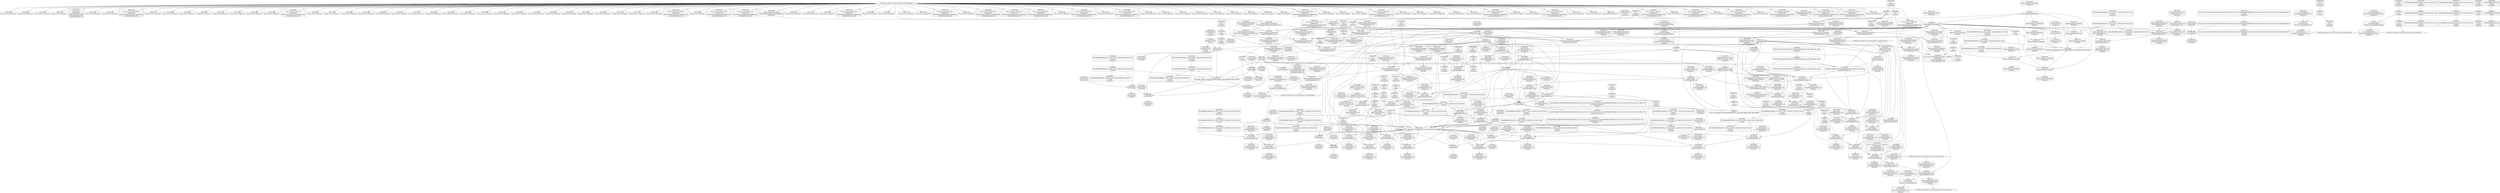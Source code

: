digraph {
	"CONST[source:0(mediator),value:2(dynamic)][purpose:{subject}][SrcIdx:4]"
	CE0x4335700 [shape=record,shape=Mrecord,label="{CE0x4335700|selinux_msg_queue_associate:tmp2}"]
	CE0x4345fe0 [shape=record,shape=Mrecord,label="{CE0x4345fe0|current_sid:tmp17|security/selinux/hooks.c,218|*SummSink*}"]
	CE0x433f280 [shape=record,shape=Mrecord,label="{CE0x433f280|GLOBAL:current_sid|*Constant*}"]
	CE0x43475e0 [shape=record,shape=Mrecord,label="{CE0x43475e0|i64*_getelementptr_inbounds_(_11_x_i64_,_11_x_i64_*___llvm_gcov_ctr125,_i64_0,_i64_8)|*Constant*}"]
	CE0x43699c0 [shape=record,shape=Mrecord,label="{CE0x43699c0|current_sid:do.end|*SummSink*}"]
	CE0x4369760 [shape=record,shape=Mrecord,label="{CE0x4369760|%struct.task_struct*_(%struct.task_struct**)*_asm_movq_%gs:$_1:P_,$0_,_r,im,_dirflag_,_fpsr_,_flags_|*SummSource*}"]
	CE0x434ffb0 [shape=record,shape=Mrecord,label="{CE0x434ffb0|current_sid:tmp16|security/selinux/hooks.c,218|*SummSink*}"]
	CE0x4314e80 [shape=record,shape=Mrecord,label="{CE0x4314e80|avc_has_perm:ssid|Function::avc_has_perm&Arg::ssid::|*SummSink*}"]
	CE0x59d5640 [shape=record,shape=Mrecord,label="{CE0x59d5640|80:_i32,_112:_i8*,_:_CRE_0,1_}"]
	CE0x434e9d0 [shape=record,shape=Mrecord,label="{CE0x434e9d0|current_sid:land.lhs.true}"]
	CE0x431e860 [shape=record,shape=Mrecord,label="{CE0x431e860|i8_4|*Constant*|*SummSink*}"]
	CE0x4347400 [shape=record,shape=Mrecord,label="{CE0x4347400|i64*_getelementptr_inbounds_(_11_x_i64_,_11_x_i64_*___llvm_gcov_ctr125,_i64_0,_i64_8)|*Constant*|*SummSink*}"]
	CE0x4337e20 [shape=record,shape=Mrecord,label="{CE0x4337e20|current_sid:if.then|*SummSource*}"]
	CE0x432f750 [shape=record,shape=Mrecord,label="{CE0x432f750|avc_has_perm:auditdata|Function::avc_has_perm&Arg::auditdata::}"]
	CE0x4338ed0 [shape=record,shape=Mrecord,label="{CE0x4338ed0|80:_i32,_112:_i8*,_:_CRE_2,3_}"]
	CE0x4346270 [shape=record,shape=Mrecord,label="{CE0x4346270|current_sid:tmp18|security/selinux/hooks.c,218}"]
	CE0x432a550 [shape=record,shape=Mrecord,label="{CE0x432a550|80:_i32,_112:_i8*,_:_CRE_160,168_|*MultipleSource*|Function::selinux_msg_queue_associate&Arg::msq::|security/selinux/hooks.c,5186}"]
	CE0x4333590 [shape=record,shape=Mrecord,label="{CE0x4333590|selinux_msg_queue_associate:call3|security/selinux/hooks.c,5191}"]
	CE0x431f640 [shape=record,shape=Mrecord,label="{CE0x431f640|avc_has_perm:tclass|Function::avc_has_perm&Arg::tclass::}"]
	CE0x434afc0 [shape=record,shape=Mrecord,label="{CE0x434afc0|current_sid:if.end|*SummSource*}"]
	CE0x435fb30 [shape=record,shape=Mrecord,label="{CE0x435fb30|get_current:tmp4|./arch/x86/include/asm/current.h,14|*SummSource*}"]
	CE0x437ec80 [shape=record,shape=Mrecord,label="{CE0x437ec80|get_current:tmp|*SummSource*}"]
	CE0x432f540 [shape=record,shape=Mrecord,label="{CE0x432f540|avc_has_perm:requested|Function::avc_has_perm&Arg::requested::|*SummSource*}"]
	CE0x43449d0 [shape=record,shape=Mrecord,label="{CE0x43449d0|current_sid:cred|security/selinux/hooks.c,218|*SummSink*}"]
	CE0x43211d0 [shape=record,shape=Mrecord,label="{CE0x43211d0|80:_i32,_112:_i8*,_:_CRE_32,33_}"]
	CE0x43185c0 [shape=record,shape=Mrecord,label="{CE0x43185c0|i64_1|*Constant*|*SummSink*}"]
	CE0x605e6e0 [shape=record,shape=Mrecord,label="{CE0x605e6e0|selinux_msg_queue_associate:tmp3}"]
	CE0x582cb40 [shape=record,shape=Mrecord,label="{CE0x582cb40|selinux_msg_queue_associate:tmp|*SummSource*}"]
	CE0x432e430 [shape=record,shape=Mrecord,label="{CE0x432e430|i64*_getelementptr_inbounds_(_11_x_i64_,_11_x_i64_*___llvm_gcov_ctr125,_i64_0,_i64_0)|*Constant*|*SummSink*}"]
	CE0x4341870 [shape=record,shape=Mrecord,label="{CE0x4341870|GLOBAL:__llvm_gcov_ctr125|Global_var:__llvm_gcov_ctr125}"]
	CE0x3c17fe0 [shape=record,shape=Mrecord,label="{CE0x3c17fe0|80:_i32,_112:_i8*,_:_CRE_4,5_}"]
	CE0x4365240 [shape=record,shape=Mrecord,label="{CE0x4365240|_call_void_lockdep_rcu_suspicious(i8*_getelementptr_inbounds_(_25_x_i8_,_25_x_i8_*_.str3,_i32_0,_i32_0),_i32_218,_i8*_getelementptr_inbounds_(_45_x_i8_,_45_x_i8_*_.str12,_i32_0,_i32_0))_#10,_!dbg_!27727|security/selinux/hooks.c,218|*SummSink*}"]
	CE0x436fc50 [shape=record,shape=Mrecord,label="{CE0x436fc50|current_sid:tmp22|security/selinux/hooks.c,218}"]
	CE0x43620a0 [shape=record,shape=Mrecord,label="{CE0x43620a0|current_sid:tmp8|security/selinux/hooks.c,218}"]
	CE0x431be50 [shape=record,shape=Mrecord,label="{CE0x431be50|i32_3|*Constant*|*SummSource*}"]
	CE0x43418e0 [shape=record,shape=Mrecord,label="{CE0x43418e0|current_sid:tmp5|security/selinux/hooks.c,218|*SummSink*}"]
	CE0x43229e0 [shape=record,shape=Mrecord,label="{CE0x43229e0|0:_i32,_4:_i32,_8:_i32,_12:_i32,_:_CMRE_4,8_|*MultipleSource*|security/selinux/hooks.c,218|security/selinux/hooks.c,218|security/selinux/hooks.c,220}"]
	CE0x43223a0 [shape=record,shape=Mrecord,label="{CE0x43223a0|80:_i32,_112:_i8*,_:_CRE_29,30_}"]
	CE0x4341a20 [shape=record,shape=Mrecord,label="{CE0x4341a20|current_sid:tmp6|security/selinux/hooks.c,218}"]
	CE0x437f280 [shape=record,shape=Mrecord,label="{CE0x437f280|get_current:tmp3}"]
	CE0x433aa30 [shape=record,shape=Mrecord,label="{CE0x433aa30|80:_i32,_112:_i8*,_:_CRE_216,224_|*MultipleSource*|Function::selinux_msg_queue_associate&Arg::msq::|security/selinux/hooks.c,5186}"]
	CE0x4325930 [shape=record,shape=Mrecord,label="{CE0x4325930|80:_i32,_112:_i8*,_:_CRE_49,50_}"]
	CE0x435ed20 [shape=record,shape=Mrecord,label="{CE0x435ed20|current_sid:tmp11|security/selinux/hooks.c,218}"]
	CE0x4328810 [shape=record,shape=Mrecord,label="{CE0x4328810|80:_i32,_112:_i8*,_:_CRE_20,21_}"]
	CE0x432e060 [shape=record,shape=Mrecord,label="{CE0x432e060|80:_i32,_112:_i8*,_:_CRE_43,44_}"]
	CE0x432abf0 [shape=record,shape=Mrecord,label="{CE0x432abf0|i64_1|*Constant*|*SummSource*}"]
	CE0x4323180 [shape=record,shape=Mrecord,label="{CE0x4323180|get_current:entry}"]
	CE0x4343140 [shape=record,shape=Mrecord,label="{CE0x4343140|current_sid:tmp20|security/selinux/hooks.c,218|*SummSource*}"]
	CE0x4337e90 [shape=record,shape=Mrecord,label="{CE0x4337e90|current_sid:if.then|*SummSink*}"]
	CE0x432dc20 [shape=record,shape=Mrecord,label="{CE0x432dc20|GLOBAL:current_sid.__warned|Global_var:current_sid.__warned}"]
	CE0x4360ed0 [shape=record,shape=Mrecord,label="{CE0x4360ed0|current_sid:call4|security/selinux/hooks.c,218}"]
	CE0x4331910 [shape=record,shape=Mrecord,label="{CE0x4331910|i32_(i32,_i32,_i16,_i32,_%struct.common_audit_data*)*_bitcast_(i32_(i32,_i32,_i16,_i32,_%struct.common_audit_data.495*)*_avc_has_perm_to_i32_(i32,_i32,_i16,_i32,_%struct.common_audit_data*)*)|*Constant*|*SummSink*}"]
	CE0x432bd10 [shape=record,shape=Mrecord,label="{CE0x432bd10|current_sid:if.then}"]
	CE0x4322c70 [shape=record,shape=Mrecord,label="{CE0x4322c70|get_current:bb}"]
	CE0x4367d20 [shape=record,shape=Mrecord,label="{CE0x4367d20|i8*_getelementptr_inbounds_(_25_x_i8_,_25_x_i8_*_.str3,_i32_0,_i32_0)|*Constant*|*SummSource*}"]
	CE0x4332900 [shape=record,shape=Mrecord,label="{CE0x4332900|selinux_msg_queue_associate:sid2|security/selinux/hooks.c,5191}"]
	CE0x43694a0 [shape=record,shape=Mrecord,label="{CE0x43694a0|_call_void_mcount()_#3}"]
	CE0x4335e10 [shape=record,shape=Mrecord,label="{CE0x4335e10|80:_i32,_112:_i8*,_:_CRE_40,41_}"]
	CE0x434e820 [shape=record,shape=Mrecord,label="{CE0x434e820|current_sid:do.body|*SummSource*}"]
	CE0x4345f70 [shape=record,shape=Mrecord,label="{CE0x4345f70|current_sid:tmp17|security/selinux/hooks.c,218|*SummSource*}"]
	CE0x43187f0 [shape=record,shape=Mrecord,label="{CE0x43187f0|selinux_msg_queue_associate:ad|security/selinux/hooks.c, 5183}"]
	CE0x434e8c0 [shape=record,shape=Mrecord,label="{CE0x434e8c0|current_sid:do.body|*SummSink*}"]
	CE0x432d800 [shape=record,shape=Mrecord,label="{CE0x432d800|current_sid:tmp7|security/selinux/hooks.c,218}"]
	CE0x433c650 [shape=record,shape=Mrecord,label="{CE0x433c650|i64*_getelementptr_inbounds_(_2_x_i64_,_2_x_i64_*___llvm_gcov_ctr304,_i64_0,_i64_1)|*Constant*|*SummSink*}"]
	CE0x432ac60 [shape=record,shape=Mrecord,label="{CE0x432ac60|selinux_msg_queue_associate:tmp1|*SummSource*}"]
	CE0x43447c0 [shape=record,shape=Mrecord,label="{CE0x43447c0|current_sid:cred|security/selinux/hooks.c,218}"]
	CE0x434f0b0 [shape=record,shape=Mrecord,label="{CE0x434f0b0|current_sid:tmp1}"]
	CE0x4318460 [shape=record,shape=Mrecord,label="{CE0x4318460|selinux_msg_queue_associate:entry|*SummSink*}"]
	CE0x431eaa0 [shape=record,shape=Mrecord,label="{CE0x431eaa0|selinux_msg_queue_associate:key|security/selinux/hooks.c,5189}"]
	CE0x4317970 [shape=record,shape=Mrecord,label="{CE0x4317970|current_sid:entry|*SummSink*}"]
	CE0x4314e10 [shape=record,shape=Mrecord,label="{CE0x4314e10|avc_has_perm:ssid|Function::avc_has_perm&Arg::ssid::|*SummSource*}"]
	CE0x4346710 [shape=record,shape=Mrecord,label="{CE0x4346710|current_sid:tmp19|security/selinux/hooks.c,218}"]
	CE0x431daa0 [shape=record,shape=Mrecord,label="{CE0x431daa0|selinux_msg_queue_associate:type|security/selinux/hooks.c,5188|*SummSink*}"]
	CE0x59d55d0 [shape=record,shape=Mrecord,label="{CE0x59d55d0|selinux_msg_queue_associate:q_perm|security/selinux/hooks.c,5186|*SummSink*}"]
	CE0x4331f80 [shape=record,shape=Mrecord,label="{CE0x4331f80|selinux_msg_queue_associate:u|security/selinux/hooks.c,5189|*SummSink*}"]
	CE0x4345720 [shape=record,shape=Mrecord,label="{CE0x4345720|i8*_getelementptr_inbounds_(_45_x_i8_,_45_x_i8_*_.str12,_i32_0,_i32_0)|*Constant*|*SummSource*}"]
	CE0x433b500 [shape=record,shape=Mrecord,label="{CE0x433b500|80:_i32,_112:_i8*,_:_CRE_53,54_}"]
	CE0x433a890 [shape=record,shape=Mrecord,label="{CE0x433a890|80:_i32,_112:_i8*,_:_CRE_208,216_|*MultipleSource*|Function::selinux_msg_queue_associate&Arg::msq::|security/selinux/hooks.c,5186}"]
	CE0x4328900 [shape=record,shape=Mrecord,label="{CE0x4328900|80:_i32,_112:_i8*,_:_CRE_7,8_}"]
	CE0x434b160 [shape=record,shape=Mrecord,label="{CE0x434b160|current_sid:do.body}"]
	CE0x431ae00 [shape=record,shape=Mrecord,label="{CE0x431ae00|current_sid:tmp10|security/selinux/hooks.c,218|*SummSource*}"]
	CE0x433b210 [shape=record,shape=Mrecord,label="{CE0x433b210|0:_i8,_8:_i32,_24:_%struct.selinux_audit_data*,_:_SCMRE_0,1_|*MultipleSource*|security/selinux/hooks.c, 5183|security/selinux/hooks.c,5188}"]
	CE0x4348e60 [shape=record,shape=Mrecord,label="{CE0x4348e60|current_sid:tobool|security/selinux/hooks.c,218}"]
	CE0x43502b0 [shape=record,shape=Mrecord,label="{CE0x43502b0|i8_1|*Constant*|*SummSource*}"]
	CE0x4344ec0 [shape=record,shape=Mrecord,label="{CE0x4344ec0|current_sid:tmp21|security/selinux/hooks.c,218|*SummSource*}"]
	CE0x434c630 [shape=record,shape=Mrecord,label="{CE0x434c630|current_sid:tmp8|security/selinux/hooks.c,218|*SummSource*}"]
	CE0x4350430 [shape=record,shape=Mrecord,label="{CE0x4350430|i8_1|*Constant*|*SummSink*}"]
	CE0x43214a0 [shape=record,shape=Mrecord,label="{CE0x43214a0|80:_i32,_112:_i8*,_:_CRE_35,36_}"]
	CE0x437ea60 [shape=record,shape=Mrecord,label="{CE0x437ea60|get_current:tmp}"]
	CE0x43a48a0 [shape=record,shape=Mrecord,label="{CE0x43a48a0|get_current:tmp2|*SummSource*}"]
	CE0x431ab10 [shape=record,shape=Mrecord,label="{CE0x431ab10|current_sid:tmp9|security/selinux/hooks.c,218|*SummSink*}"]
	CE0x436cf00 [shape=record,shape=Mrecord,label="{CE0x436cf00|current_sid:tmp23|security/selinux/hooks.c,218|*SummSink*}"]
	CE0x4323210 [shape=record,shape=Mrecord,label="{CE0x4323210|get_current:entry|*SummSource*}"]
	CE0x433a680 [shape=record,shape=Mrecord,label="{CE0x433a680|80:_i32,_112:_i8*,_:_CRE_200,208_|*MultipleSource*|Function::selinux_msg_queue_associate&Arg::msq::|security/selinux/hooks.c,5186}"]
	CE0x4335770 [shape=record,shape=Mrecord,label="{CE0x4335770|selinux_msg_queue_associate:tmp2|*SummSource*}"]
	CE0x43378d0 [shape=record,shape=Mrecord,label="{CE0x43378d0|80:_i32,_112:_i8*,_:_CRE_61,62_}"]
	CE0x437aa40 [shape=record,shape=Mrecord,label="{CE0x437aa40|get_current:tmp3|*SummSource*}"]
	CE0x436d3e0 [shape=record,shape=Mrecord,label="{CE0x436d3e0|current_sid:sid|security/selinux/hooks.c,220}"]
	CE0x4348fc0 [shape=record,shape=Mrecord,label="{CE0x4348fc0|current_sid:tobool|security/selinux/hooks.c,218|*SummSink*}"]
	CE0x4361f70 [shape=record,shape=Mrecord,label="{CE0x4361f70|GLOBAL:current_sid.__warned|Global_var:current_sid.__warned|*SummSink*}"]
	CE0x435ef20 [shape=record,shape=Mrecord,label="{CE0x435ef20|current_sid:tmp11|security/selinux/hooks.c,218|*SummSource*}"]
	CE0x50396d0 [shape=record,shape=Mrecord,label="{CE0x50396d0|selinux_msg_queue_associate:msq|Function::selinux_msg_queue_associate&Arg::msq::|*SummSource*}"]
	CE0x43233c0 [shape=record,shape=Mrecord,label="{CE0x43233c0|_ret_%struct.task_struct*_%tmp4,_!dbg_!27714|./arch/x86/include/asm/current.h,14|*SummSource*}"]
	CE0x437f190 [shape=record,shape=Mrecord,label="{CE0x437f190|get_current:tmp2|*SummSink*}"]
	CE0x431f820 [shape=record,shape=Mrecord,label="{CE0x431f820|avc_has_perm:tclass|Function::avc_has_perm&Arg::tclass::|*SummSink*}"]
	CE0x432f430 [shape=record,shape=Mrecord,label="{CE0x432f430|_ret_i32_%retval.0,_!dbg_!27728|security/selinux/avc.c,775}"]
	CE0x43465e0 [shape=record,shape=Mrecord,label="{CE0x43465e0|current_sid:tmp18|security/selinux/hooks.c,218|*SummSink*}"]
	CE0x4344630 [shape=record,shape=Mrecord,label="{CE0x4344630|i32_78|*Constant*|*SummSink*}"]
	CE0x4328080 [shape=record,shape=Mrecord,label="{CE0x4328080|80:_i32,_112:_i8*,_:_CRE_17,18_}"]
	CE0x436ebe0 [shape=record,shape=Mrecord,label="{CE0x436ebe0|current_sid:tmp24|security/selinux/hooks.c,220|*SummSink*}"]
	CE0x4344ff0 [shape=record,shape=Mrecord,label="{CE0x4344ff0|i32_22|*Constant*}"]
	CE0x4346ef0 [shape=record,shape=Mrecord,label="{CE0x4346ef0|i64*_getelementptr_inbounds_(_11_x_i64_,_11_x_i64_*___llvm_gcov_ctr125,_i64_0,_i64_10)|*Constant*|*SummSink*}"]
	CE0x436f4c0 [shape=record,shape=Mrecord,label="{CE0x436f4c0|i32_22|*Constant*|*SummSink*}"]
	CE0x4327330 [shape=record,shape=Mrecord,label="{CE0x4327330|GLOBAL:current_sid|*Constant*|*SummSink*}"]
	CE0x432ee30 [shape=record,shape=Mrecord,label="{CE0x432ee30|80:_i32,_112:_i8*,_:_CRE_22,23_}"]
	CE0x4346f60 [shape=record,shape=Mrecord,label="{CE0x4346f60|current_sid:tmp19|security/selinux/hooks.c,218|*SummSink*}"]
	CE0x432b670 [shape=record,shape=Mrecord,label="{CE0x432b670|80:_i32,_112:_i8*,_:_CRE_92,96_|*MultipleSource*|Function::selinux_msg_queue_associate&Arg::msq::|security/selinux/hooks.c,5186}"]
	CE0x4337f30 [shape=record,shape=Mrecord,label="{CE0x4337f30|i64*_getelementptr_inbounds_(_11_x_i64_,_11_x_i64_*___llvm_gcov_ctr125,_i64_0,_i64_0)|*Constant*}"]
	CE0x433e7b0 [shape=record,shape=Mrecord,label="{CE0x433e7b0|i32_0|*Constant*|*SummSink*}"]
	CE0x431d210 [shape=record,shape=Mrecord,label="{CE0x431d210|selinux_msg_queue_associate:tmp5|security/selinux/hooks.c,5186|*SummSink*}"]
	"CONST[source:0(mediator),value:0(static)][purpose:{operation}][SnkIdx:3]"
	CE0x434b900 [shape=record,shape=Mrecord,label="{CE0x434b900|i64_2|*Constant*|*SummSink*}"]
	CE0x433f750 [shape=record,shape=Mrecord,label="{CE0x433f750|selinux_msg_queue_associate:call|security/selinux/hooks.c,5184|*SummSink*}"]
	CE0x432cea0 [shape=record,shape=Mrecord,label="{CE0x432cea0|current_sid:tmp5|security/selinux/hooks.c,218|*SummSource*}"]
	CE0x4346b90 [shape=record,shape=Mrecord,label="{CE0x4346b90|current_sid:tmp19|security/selinux/hooks.c,218|*SummSource*}"]
	CE0x435fa90 [shape=record,shape=Mrecord,label="{CE0x435fa90|get_current:tmp4|./arch/x86/include/asm/current.h,14}"]
	CE0x434bcf0 [shape=record,shape=Mrecord,label="{CE0x434bcf0|current_sid:tmp4|security/selinux/hooks.c,218|*SummSource*}"]
	CE0x59d56b0 [shape=record,shape=Mrecord,label="{CE0x59d56b0|80:_i32,_112:_i8*,_:_CRE_1,2_}"]
	CE0x432b250 [shape=record,shape=Mrecord,label="{CE0x432b250|80:_i32,_112:_i8*,_:_CRE_84,88_|*MultipleSource*|Function::selinux_msg_queue_associate&Arg::msq::|security/selinux/hooks.c,5186}"]
	CE0x431cfc0 [shape=record,shape=Mrecord,label="{CE0x431cfc0|selinux_msg_queue_associate:tmp5|security/selinux/hooks.c,5186|*SummSource*}"]
	CE0x4314c00 [shape=record,shape=Mrecord,label="{CE0x4314c00|selinux_msg_queue_associate:call3|security/selinux/hooks.c,5191|*SummSink*}"]
	CE0x431aa40 [shape=record,shape=Mrecord,label="{CE0x431aa40|current_sid:tmp9|security/selinux/hooks.c,218|*SummSource*}"]
	CE0x433b630 [shape=record,shape=Mrecord,label="{CE0x433b630|80:_i32,_112:_i8*,_:_CRE_54,55_}"]
	CE0x4339dd0 [shape=record,shape=Mrecord,label="{CE0x4339dd0|80:_i32,_112:_i8*,_:_CRE_168,172_|*MultipleSource*|Function::selinux_msg_queue_associate&Arg::msq::|security/selinux/hooks.c,5186}"]
	CE0x4314860 [shape=record,shape=Mrecord,label="{CE0x4314860|selinux_msg_queue_associate:key|security/selinux/hooks.c,5189|*SummSink*}"]
	CE0x4340d30 [shape=record,shape=Mrecord,label="{CE0x4340d30|GLOBAL:get_current|*Constant*|*SummSource*}"]
	CE0x434b760 [shape=record,shape=Mrecord,label="{CE0x434b760|i64_2|*Constant*}"]
	CE0x434e2f0 [shape=record,shape=Mrecord,label="{CE0x434e2f0|i64_4|*Constant*|*SummSink*}"]
	CE0x43221c0 [shape=record,shape=Mrecord,label="{CE0x43221c0|80:_i32,_112:_i8*,_:_CRE_27,28_}"]
	CE0x432f910 [shape=record,shape=Mrecord,label="{CE0x432f910|avc_has_perm:auditdata|Function::avc_has_perm&Arg::auditdata::|*SummSink*}"]
	CE0x432b4d0 [shape=record,shape=Mrecord,label="{CE0x432b4d0|80:_i32,_112:_i8*,_:_CRE_88,92_|*MultipleSource*|Function::selinux_msg_queue_associate&Arg::msq::|security/selinux/hooks.c,5186}"]
	CE0x43386c0 [shape=record,shape=Mrecord,label="{CE0x43386c0|current_sid:tmp2}"]
	CE0x4329c60 [shape=record,shape=Mrecord,label="{CE0x4329c60|80:_i32,_112:_i8*,_:_CRE_120,128_|*MultipleSource*|Function::selinux_msg_queue_associate&Arg::msq::|security/selinux/hooks.c,5186}"]
	CE0x5039940 [shape=record,shape=Mrecord,label="{CE0x5039940|i32_0|*Constant*}"]
	CE0x4330f70 [shape=record,shape=Mrecord,label="{CE0x4330f70|current_sid:tmp13|security/selinux/hooks.c,218}"]
	CE0x4326790 [shape=record,shape=Mrecord,label="{CE0x4326790|i64*_getelementptr_inbounds_(_2_x_i64_,_2_x_i64_*___llvm_gcov_ctr304,_i64_0,_i64_1)|*Constant*|*SummSource*}"]
	CE0x4340960 [shape=record,shape=Mrecord,label="{CE0x4340960|current_sid:call4|security/selinux/hooks.c,218|*SummSink*}"]
	CE0x4318af0 [shape=record,shape=Mrecord,label="{CE0x4318af0|i64*_getelementptr_inbounds_(_2_x_i64_,_2_x_i64_*___llvm_gcov_ctr304,_i64_0,_i64_1)|*Constant*}"]
	CE0x4329870 [shape=record,shape=Mrecord,label="{CE0x4329870|80:_i32,_112:_i8*,_:_CRE_104,112_|*MultipleSource*|Function::selinux_msg_queue_associate&Arg::msq::|security/selinux/hooks.c,5186}"]
	CE0x436ea00 [shape=record,shape=Mrecord,label="{CE0x436ea00|current_sid:tmp24|security/selinux/hooks.c,220}"]
	CE0x434f120 [shape=record,shape=Mrecord,label="{CE0x434f120|current_sid:tmp1|*SummSource*}"]
	CE0x4337c60 [shape=record,shape=Mrecord,label="{CE0x4337c60|80:_i32,_112:_i8*,_:_CRE_11,12_}"]
	"CONST[source:2(external),value:2(dynamic)][purpose:{subject}][SrcIdx:3]"
	CE0x43226a0 [shape=record,shape=Mrecord,label="{CE0x43226a0|current_sid:sid|security/selinux/hooks.c,220|*SummSource*}"]
	CE0x431a6c0 [shape=record,shape=Mrecord,label="{CE0x431a6c0|current_sid:tmp10|security/selinux/hooks.c,218}"]
	CE0x432e640 [shape=record,shape=Mrecord,label="{CE0x432e640|current_sid:tmp}"]
	CE0x434b7d0 [shape=record,shape=Mrecord,label="{CE0x434b7d0|i64_2|*Constant*|*SummSource*}"]
	CE0x43339a0 [shape=record,shape=Mrecord,label="{CE0x43339a0|selinux_msg_queue_associate:tmp7|security/selinux/hooks.c,5191|*SummSink*}"]
	CE0x434dc80 [shape=record,shape=Mrecord,label="{CE0x434dc80|current_sid:tobool1|security/selinux/hooks.c,218|*SummSource*}"]
	CE0x4340430 [shape=record,shape=Mrecord,label="{CE0x4340430|80:_i32,_112:_i8*,_:_CRE_65,66_}"]
	CE0x43459b0 [shape=record,shape=Mrecord,label="{CE0x43459b0|i64*_getelementptr_inbounds_(_11_x_i64_,_11_x_i64_*___llvm_gcov_ctr125,_i64_0,_i64_9)|*Constant*|*SummSource*}"]
	CE0x434f940 [shape=record,shape=Mrecord,label="{CE0x434f940|current_sid:tmp15|security/selinux/hooks.c,218|*SummSink*}"]
	CE0x4368230 [shape=record,shape=Mrecord,label="{CE0x4368230|i32_218|*Constant*}"]
	CE0x433ad40 [shape=record,shape=Mrecord,label="{CE0x433ad40|selinux_msg_queue_associate:tmp4|security/selinux/hooks.c,5186}"]
	CE0x433b2f0 [shape=record,shape=Mrecord,label="{CE0x433b2f0|80:_i32,_112:_i8*,_:_CRE_51,52_}"]
	CE0x43692f0 [shape=record,shape=Mrecord,label="{CE0x43692f0|current_sid:tmp3|*SummSource*}"]
	CE0x432bb30 [shape=record,shape=Mrecord,label="{CE0x432bb30|current_sid:bb|*SummSource*}"]
	CE0x436f6b0 [shape=record,shape=Mrecord,label="{CE0x436f6b0|COLLAPSED:_CMRE:_elem_0::|security/selinux/hooks.c,218}"]
	CE0x4328170 [shape=record,shape=Mrecord,label="{CE0x4328170|80:_i32,_112:_i8*,_:_CRE_18,19_}"]
	CE0x4326c40 [shape=record,shape=Mrecord,label="{CE0x4326c40|80:_i32,_112:_i8*,_:_CRE_70,71_}"]
	CE0x432c2c0 [shape=record,shape=Mrecord,label="{CE0x432c2c0|selinux_msg_queue_associate:tmp3|*SummSource*}"]
	CE0x4328420 [shape=record,shape=Mrecord,label="{CE0x4328420|_call_void_mcount()_#3|*SummSource*}"]
	CE0x43324b0 [shape=record,shape=Mrecord,label="{CE0x43324b0|selinux_msg_queue_associate:ipc_id|security/selinux/hooks.c,5189|*SummSource*}"]
	CE0x4325fa0 [shape=record,shape=Mrecord,label="{CE0x4325fa0|current_sid:land.lhs.true2|*SummSink*}"]
	CE0x432d4c0 [shape=record,shape=Mrecord,label="{CE0x432d4c0|current_sid:tmp6|security/selinux/hooks.c,218|*SummSink*}"]
	CE0x434c8a0 [shape=record,shape=Mrecord,label="{CE0x434c8a0|current_sid:tmp8|security/selinux/hooks.c,218|*SummSink*}"]
	CE0x434c7a0 [shape=record,shape=Mrecord,label="{CE0x434c7a0|current_sid:tobool1|security/selinux/hooks.c,218}"]
	CE0x436e4f0 [shape=record,shape=Mrecord,label="{CE0x436e4f0|i64*_getelementptr_inbounds_(_2_x_i64_,_2_x_i64_*___llvm_gcov_ctr98,_i64_0,_i64_0)|*Constant*|*SummSource*}"]
	CE0x4338730 [shape=record,shape=Mrecord,label="{CE0x4338730|current_sid:tmp2|*SummSource*}"]
	CE0x50397e0 [shape=record,shape=Mrecord,label="{CE0x50397e0|selinux_msg_queue_associate:msq|Function::selinux_msg_queue_associate&Arg::msq::|*SummSink*}"]
	CE0x4325de0 [shape=record,shape=Mrecord,label="{CE0x4325de0|current_sid:land.lhs.true2}"]
	CE0x4333150 [shape=record,shape=Mrecord,label="{CE0x4333150|4:_i32,_:_CRE_0,2_|*MultipleSource*|security/selinux/hooks.c,5186|security/selinux/hooks.c,5186|security/selinux/hooks.c,5191}"]
	CE0x43377a0 [shape=record,shape=Mrecord,label="{CE0x43377a0|80:_i32,_112:_i8*,_:_CRE_60,61_}"]
	CE0x4342160 [shape=record,shape=Mrecord,label="{CE0x4342160|_call_void_mcount()_#3|*SummSink*}"]
	CE0x436f220 [shape=record,shape=Mrecord,label="{CE0x436f220|current_sid:tmp21|security/selinux/hooks.c,218|*SummSink*}"]
	CE0x433c750 [shape=record,shape=Mrecord,label="{CE0x433c750|selinux_msg_queue_associate:tmp2|*SummSink*}"]
	CE0x4315c10 [shape=record,shape=Mrecord,label="{CE0x4315c10|avc_has_perm:entry|*SummSink*}"]
	CE0x4328ee0 [shape=record,shape=Mrecord,label="{CE0x4328ee0|i64*_getelementptr_inbounds_(_2_x_i64_,_2_x_i64_*___llvm_gcov_ctr304,_i64_0,_i64_0)|*Constant*|*SummSink*}"]
	CE0x433c820 [shape=record,shape=Mrecord,label="{CE0x433c820|i64*_getelementptr_inbounds_(_2_x_i64_,_2_x_i64_*___llvm_gcov_ctr304,_i64_0,_i64_0)|*Constant*}"]
	CE0x436f930 [shape=record,shape=Mrecord,label="{CE0x436f930|current_sid:security|security/selinux/hooks.c,218|*SummSink*}"]
	CE0x4368110 [shape=record,shape=Mrecord,label="{CE0x4368110|GLOBAL:lockdep_rcu_suspicious|*Constant*|*SummSink*}"]
	CE0x4325be0 [shape=record,shape=Mrecord,label="{CE0x4325be0|selinux_msg_queue_associate:tmp1|*SummSink*}"]
	CE0x431ee10 [shape=record,shape=Mrecord,label="{CE0x431ee10|selinux_msg_queue_associate:u|security/selinux/hooks.c,5189}"]
	CE0x433b760 [shape=record,shape=Mrecord,label="{CE0x433b760|80:_i32,_112:_i8*,_:_CRE_55,56_}"]
	CE0x434bae0 [shape=record,shape=Mrecord,label="{CE0x434bae0|i64_3|*Constant*|*SummSource*}"]
	CE0x434bbf0 [shape=record,shape=Mrecord,label="{CE0x434bbf0|current_sid:tmp4|security/selinux/hooks.c,218}"]
	CE0x435f1d0 [shape=record,shape=Mrecord,label="{CE0x435f1d0|current_sid:tmp12|security/selinux/hooks.c,218}"]
	CE0x4318f30 [shape=record,shape=Mrecord,label="{CE0x4318f30|selinux_msg_queue_associate:entry}"]
	CE0x437a940 [shape=record,shape=Mrecord,label="{CE0x437a940|GLOBAL:current_task|Global_var:current_task|*SummSource*}"]
	CE0x433a370 [shape=record,shape=Mrecord,label="{CE0x433a370|80:_i32,_112:_i8*,_:_CRE_184,192_|*MultipleSource*|Function::selinux_msg_queue_associate&Arg::msq::|security/selinux/hooks.c,5186}"]
	CE0x4341bc0 [shape=record,shape=Mrecord,label="{CE0x4341bc0|current_sid:tmp6|security/selinux/hooks.c,218|*SummSource*}"]
	CE0x4346460 [shape=record,shape=Mrecord,label="{CE0x4346460|current_sid:tmp18|security/selinux/hooks.c,218|*SummSource*}"]
	CE0x4340800 [shape=record,shape=Mrecord,label="{CE0x4340800|current_sid:call4|security/selinux/hooks.c,218|*SummSource*}"]
	CE0x433fe70 [shape=record,shape=Mrecord,label="{CE0x433fe70|i64*_getelementptr_inbounds_(_11_x_i64_,_11_x_i64_*___llvm_gcov_ctr125,_i64_0,_i64_1)|*Constant*|*SummSource*}"]
	CE0x43351a0 [shape=record,shape=Mrecord,label="{CE0x43351a0|current_sid:do.end}"]
	CE0x433af90 [shape=record,shape=Mrecord,label="{CE0x433af90|selinux_msg_queue_associate:security|security/selinux/hooks.c,5186}"]
	CE0x432f010 [shape=record,shape=Mrecord,label="{CE0x432f010|80:_i32,_112:_i8*,_:_CRE_24,25_}"]
	CE0x435f340 [shape=record,shape=Mrecord,label="{CE0x435f340|current_sid:tmp12|security/selinux/hooks.c,218|*SummSource*}"]
	CE0x4335bb0 [shape=record,shape=Mrecord,label="{CE0x4335bb0|80:_i32,_112:_i8*,_:_CRE_38,39_}"]
	CE0x433bf10 [shape=record,shape=Mrecord,label="{CE0x433bf10|80:_i32,_112:_i8*,_:_CRE_13,14_}"]
	CE0x434df30 [shape=record,shape=Mrecord,label="{CE0x434df30|i64_4|*Constant*}"]
	CE0x437ac00 [shape=record,shape=Mrecord,label="{CE0x437ac00|_call_void_mcount()_#3|*SummSource*}"]
	CE0x4333c40 [shape=record,shape=Mrecord,label="{CE0x4333c40|_ret_i32_%call3,_!dbg_!27729|security/selinux/hooks.c,5191|*SummSink*}"]
	CE0x3c18080 [shape=record,shape=Mrecord,label="{CE0x3c18080|80:_i32,_112:_i8*,_:_CRE_5,6_}"]
	CE0x43213b0 [shape=record,shape=Mrecord,label="{CE0x43213b0|80:_i32,_112:_i8*,_:_CRE_34,35_}"]
	CE0x433b150 [shape=record,shape=Mrecord,label="{CE0x433b150|selinux_msg_queue_associate:tmp4|security/selinux/hooks.c,5186|*SummSink*}"]
	CE0x43210e0 [shape=record,shape=Mrecord,label="{CE0x43210e0|80:_i32,_112:_i8*,_:_CRE_31,32_}"]
	CE0x4320ff0 [shape=record,shape=Mrecord,label="{CE0x4320ff0|80:_i32,_112:_i8*,_:_CRE_30,31_}"]
	CE0x4322f80 [shape=record,shape=Mrecord,label="{CE0x4322f80|selinux_msg_queue_associate:call|security/selinux/hooks.c,5184|*SummSource*}"]
	CE0x43269f0 [shape=record,shape=Mrecord,label="{CE0x43269f0|80:_i32,_112:_i8*,_:_CRE_68,69_}"]
	CE0x4326fd0 [shape=record,shape=Mrecord,label="{CE0x4326fd0|80:_i32,_112:_i8*,_:_CRE_72,73_|*MultipleSource*|Function::selinux_msg_queue_associate&Arg::msq::|security/selinux/hooks.c,5186}"]
	CE0x431fac0 [shape=record,shape=Mrecord,label="{CE0x431fac0|i32_64|*Constant*|*SummSource*}"]
	CE0x4367ad0 [shape=record,shape=Mrecord,label="{CE0x4367ad0|i8*_getelementptr_inbounds_(_25_x_i8_,_25_x_i8_*_.str3,_i32_0,_i32_0)|*Constant*}"]
	CE0x431efe0 [shape=record,shape=Mrecord,label="{CE0x431efe0|selinux_msg_queue_associate:q_perm1|security/selinux/hooks.c,5189|*SummSource*}"]
	CE0x433fcf0 [shape=record,shape=Mrecord,label="{CE0x433fcf0|current_sid:tmp1|*SummSink*}"]
	CE0x432df30 [shape=record,shape=Mrecord,label="{CE0x432df30|80:_i32,_112:_i8*,_:_CRE_42,43_}"]
	CE0x4345b40 [shape=record,shape=Mrecord,label="{CE0x4345b40|i64*_getelementptr_inbounds_(_11_x_i64_,_11_x_i64_*___llvm_gcov_ctr125,_i64_0,_i64_9)|*Constant*|*SummSink*}"]
	CE0x4327f90 [shape=record,shape=Mrecord,label="{CE0x4327f90|80:_i32,_112:_i8*,_:_CRE_16,17_}"]
	CE0x4368450 [shape=record,shape=Mrecord,label="{CE0x4368450|i32_218|*Constant*|*SummSource*}"]
	"CONST[source:0(mediator),value:2(dynamic)][purpose:{object}][SnkIdx:1]"
	CE0x432e2c0 [shape=record,shape=Mrecord,label="{CE0x432e2c0|80:_i32,_112:_i8*,_:_CRE_45,46_}"]
	CE0x431a7a0 [shape=record,shape=Mrecord,label="{CE0x431a7a0|i64_5|*Constant*|*SummSource*}"]
	CE0x435f0a0 [shape=record,shape=Mrecord,label="{CE0x435f0a0|current_sid:tmp11|security/selinux/hooks.c,218|*SummSink*}"]
	CE0x432fc50 [shape=record,shape=Mrecord,label="{CE0x432fc50|_ret_i32_%retval.0,_!dbg_!27728|security/selinux/avc.c,775|*SummSink*}"]
	CE0x436fdd0 [shape=record,shape=Mrecord,label="{CE0x436fdd0|current_sid:tmp22|security/selinux/hooks.c,218|*SummSource*}"]
	CE0x432f4a0 [shape=record,shape=Mrecord,label="{CE0x432f4a0|avc_has_perm:requested|Function::avc_has_perm&Arg::requested::}"]
	CE0x4340690 [shape=record,shape=Mrecord,label="{CE0x4340690|80:_i32,_112:_i8*,_:_CRE_67,68_}"]
	CE0x629a930 [shape=record,shape=Mrecord,label="{CE0x629a930|80:_i32,_112:_i8*,_:_CRE_6,7_}"]
	CE0x4323670 [shape=record,shape=Mrecord,label="{CE0x4323670|_ret_%struct.task_struct*_%tmp4,_!dbg_!27714|./arch/x86/include/asm/current.h,14|*SummSink*}"]
	CE0x43680a0 [shape=record,shape=Mrecord,label="{CE0x43680a0|GLOBAL:lockdep_rcu_suspicious|*Constant*|*SummSource*}"]
	CE0x4341800 [shape=record,shape=Mrecord,label="{CE0x4341800|current_sid:tmp5|security/selinux/hooks.c,218}"]
	CE0x4315330 [shape=record,shape=Mrecord,label="{CE0x4315330|i16_27|*Constant*}"]
	CE0x435f5f0 [shape=record,shape=Mrecord,label="{CE0x435f5f0|i64*_getelementptr_inbounds_(_11_x_i64_,_11_x_i64_*___llvm_gcov_ctr125,_i64_0,_i64_6)|*Constant*}"]
	CE0x4335ce0 [shape=record,shape=Mrecord,label="{CE0x4335ce0|80:_i32,_112:_i8*,_:_CRE_39,40_}"]
	CE0x4331a90 [shape=record,shape=Mrecord,label="{CE0x4331a90|avc_has_perm:entry}"]
	CE0x4369590 [shape=record,shape=Mrecord,label="{CE0x4369590|get_current:tmp4|./arch/x86/include/asm/current.h,14|*SummSink*}"]
	CE0x4317900 [shape=record,shape=Mrecord,label="{CE0x4317900|current_sid:entry}"]
	CE0x4341620 [shape=record,shape=Mrecord,label="{CE0x4341620|i64_0|*Constant*|*SummSink*}"]
	CE0x4317be0 [shape=record,shape=Mrecord,label="{CE0x4317be0|_ret_i32_%tmp24,_!dbg_!27742|security/selinux/hooks.c,220|*SummSink*}"]
	CE0x431e9d0 [shape=record,shape=Mrecord,label="{CE0x431e9d0|selinux_msg_queue_associate:q_perm1|security/selinux/hooks.c,5189}"]
	CE0x431a730 [shape=record,shape=Mrecord,label="{CE0x431a730|i64_5|*Constant*}"]
	CE0x4326d70 [shape=record,shape=Mrecord,label="{CE0x4326d70|80:_i32,_112:_i8*,_:_CRE_71,72_}"]
	CE0x431af80 [shape=record,shape=Mrecord,label="{CE0x431af80|current_sid:tmp10|security/selinux/hooks.c,218|*SummSink*}"]
	CE0x4331050 [shape=record,shape=Mrecord,label="{CE0x4331050|current_sid:tmp13|security/selinux/hooks.c,218|*SummSink*}"]
	CE0x4325d40 [shape=record,shape=Mrecord,label="{CE0x4325d40|current_sid:land.lhs.true|*SummSink*}"]
	CE0x4369810 [shape=record,shape=Mrecord,label="{CE0x4369810|_call_void_mcount()_#3}"]
	CE0x4341750 [shape=record,shape=Mrecord,label="{CE0x4341750|GLOBAL:__llvm_gcov_ctr125|Global_var:__llvm_gcov_ctr125|*SummSink*}"]
	CE0x4328b90 [shape=record,shape=Mrecord,label="{CE0x4328b90|get_current:tmp1}"]
	CE0x4340a90 [shape=record,shape=Mrecord,label="{CE0x4340a90|GLOBAL:get_current|*Constant*}"]
	CE0x4326ea0 [shape=record,shape=Mrecord,label="{CE0x4326ea0|i32_10|*Constant*}"]
	CE0x4331cb0 [shape=record,shape=Mrecord,label="{CE0x4331cb0|avc_has_perm:entry|*SummSource*}"]
	CE0x4325a60 [shape=record,shape=Mrecord,label="{CE0x4325a60|80:_i32,_112:_i8*,_:_CRE_50,51_}"]
	CE0x432c3a0 [shape=record,shape=Mrecord,label="{CE0x432c3a0|_call_void_mcount()_#3}"]
	CE0x432ef20 [shape=record,shape=Mrecord,label="{CE0x432ef20|80:_i32,_112:_i8*,_:_CRE_23,24_}"]
	CE0x433c890 [shape=record,shape=Mrecord,label="{CE0x433c890|i64*_getelementptr_inbounds_(_2_x_i64_,_2_x_i64_*___llvm_gcov_ctr304,_i64_0,_i64_0)|*Constant*|*SummSource*}"]
	CE0x4314b90 [shape=record,shape=Mrecord,label="{CE0x4314b90|selinux_msg_queue_associate:call3|security/selinux/hooks.c,5191|*SummSource*}"]
	CE0x433bfd0 [shape=record,shape=Mrecord,label="{CE0x433bfd0|80:_i32,_112:_i8*,_:_CRE_14,15_}"]
	CE0x432ffe0 [shape=record,shape=Mrecord,label="{CE0x432ffe0|_ret_i32_%call3,_!dbg_!27729|security/selinux/hooks.c,5191}"]
	CE0x431d730 [shape=record,shape=Mrecord,label="{CE0x431d730|selinux_msg_queue_associate:type|security/selinux/hooks.c,5188}"]
	CE0x432fe30 [shape=record,shape=Mrecord,label="{CE0x432fe30|current_sid:do.end|*SummSource*}"]
	CE0x431c730 [shape=record,shape=Mrecord,label="{CE0x431c730|i32_(i32,_i32,_i16,_i32,_%struct.common_audit_data*)*_bitcast_(i32_(i32,_i32,_i16,_i32,_%struct.common_audit_data.495*)*_avc_has_perm_to_i32_(i32,_i32,_i16,_i32,_%struct.common_audit_data*)*)|*Constant*}"]
	CE0x434fe30 [shape=record,shape=Mrecord,label="{CE0x434fe30|current_sid:tmp16|security/selinux/hooks.c,218|*SummSource*}"]
	CE0x437ec10 [shape=record,shape=Mrecord,label="{CE0x437ec10|COLLAPSED:_GCMRE___llvm_gcov_ctr98_internal_global_2_x_i64_zeroinitializer:_elem_0:default:}"]
	CE0x4323080 [shape=record,shape=Mrecord,label="{CE0x4323080|selinux_msg_queue_associate:bb|*SummSink*}"]
	CE0x433adb0 [shape=record,shape=Mrecord,label="{CE0x433adb0|i32_10|*Constant*|*SummSink*}"]
	CE0x4327d60 [shape=record,shape=Mrecord,label="{CE0x4327d60|selinux_msg_queue_associate:bb|*SummSource*}"]
	CE0x434b0c0 [shape=record,shape=Mrecord,label="{CE0x434b0c0|current_sid:if.end|*SummSink*}"]
	CE0x4315090 [shape=record,shape=Mrecord,label="{CE0x4315090|avc_has_perm:tsid|Function::avc_has_perm&Arg::tsid::|*SummSource*}"]
	CE0x432f7c0 [shape=record,shape=Mrecord,label="{CE0x432f7c0|avc_has_perm:auditdata|Function::avc_has_perm&Arg::auditdata::|*SummSource*}"]
	CE0x432e720 [shape=record,shape=Mrecord,label="{CE0x432e720|current_sid:tmp|*SummSource*}"]
	CE0x434f860 [shape=record,shape=Mrecord,label="{CE0x434f860|current_sid:tmp15|security/selinux/hooks.c,218}"]
	CE0x432d700 [shape=record,shape=Mrecord,label="{CE0x432d700|80:_i32,_112:_i8*,_:_CRE_10,11_}"]
	CE0x4331430 [shape=record,shape=Mrecord,label="{CE0x4331430|current_sid:tmp14|security/selinux/hooks.c,218|*SummSource*}"]
	CE0x43337f0 [shape=record,shape=Mrecord,label="{CE0x43337f0|selinux_msg_queue_associate:tmp7|security/selinux/hooks.c,5191|*SummSource*}"]
	CE0x4340560 [shape=record,shape=Mrecord,label="{CE0x4340560|80:_i32,_112:_i8*,_:_CRE_66,67_}"]
	CE0x434b9e0 [shape=record,shape=Mrecord,label="{CE0x434b9e0|i64_0|*Constant*}"]
	CE0x43222b0 [shape=record,shape=Mrecord,label="{CE0x43222b0|80:_i32,_112:_i8*,_:_CRE_28,29_}"]
	CE0x4370040 [shape=record,shape=Mrecord,label="{CE0x4370040|current_sid:tmp22|security/selinux/hooks.c,218|*SummSink*}"]
	CE0x432dde0 [shape=record,shape=Mrecord,label="{CE0x432dde0|80:_i32,_112:_i8*,_:_CRE_41,42_}"]
	CE0x431a550 [shape=record,shape=Mrecord,label="{CE0x431a550|selinux_msg_queue_associate:tmp1}"]
	CE0x432d660 [shape=record,shape=Mrecord,label="{CE0x432d660|80:_i32,_112:_i8*,_:_CRE_9,10_}"]
	CE0x4369390 [shape=record,shape=Mrecord,label="{CE0x4369390|current_sid:tmp3|*SummSink*}"]
	CE0x43b0650 [shape=record,shape=Mrecord,label="{CE0x43b0650|GLOBAL:current_task|Global_var:current_task|*SummSink*}"]
	CE0x43225b0 [shape=record,shape=Mrecord,label="{CE0x43225b0|current_sid:sid|security/selinux/hooks.c,220|*SummSink*}"]
	CE0x432d5a0 [shape=record,shape=Mrecord,label="{CE0x432d5a0|80:_i32,_112:_i8*,_:_CRE_8,9_}"]
	CE0x4350870 [shape=record,shape=Mrecord,label="{CE0x4350870|_call_void_lockdep_rcu_suspicious(i8*_getelementptr_inbounds_(_25_x_i8_,_25_x_i8_*_.str3,_i32_0,_i32_0),_i32_218,_i8*_getelementptr_inbounds_(_45_x_i8_,_45_x_i8_*_.str12,_i32_0,_i32_0))_#10,_!dbg_!27727|security/selinux/hooks.c,218}"]
	CE0x4328700 [shape=record,shape=Mrecord,label="{CE0x4328700|i64*_getelementptr_inbounds_(_2_x_i64_,_2_x_i64_*___llvm_gcov_ctr98,_i64_0,_i64_1)|*Constant*}"]
	CE0x4325800 [shape=record,shape=Mrecord,label="{CE0x4325800|80:_i32,_112:_i8*,_:_CRE_48,49_}"]
	CE0x4342060 [shape=record,shape=Mrecord,label="{CE0x4342060|_call_void_mcount()_#3|*SummSource*}"]
	CE0x432f2e0 [shape=record,shape=Mrecord,label="{CE0x432f2e0|avc_has_perm:requested|Function::avc_has_perm&Arg::requested::|*SummSink*}"]
	CE0x431d8f0 [shape=record,shape=Mrecord,label="{CE0x431d8f0|selinux_msg_queue_associate:type|security/selinux/hooks.c,5188|*SummSource*}"]
	CE0x43260b0 [shape=record,shape=Mrecord,label="{CE0x43260b0|current_sid:bb}"]
	CE0x4326b10 [shape=record,shape=Mrecord,label="{CE0x4326b10|80:_i32,_112:_i8*,_:_CRE_69,70_}"]
	CE0x43a4830 [shape=record,shape=Mrecord,label="{CE0x43a4830|get_current:tmp2}"]
	CE0x4337540 [shape=record,shape=Mrecord,label="{CE0x4337540|80:_i32,_112:_i8*,_:_CRE_58,59_}"]
	CE0x43285d0 [shape=record,shape=Mrecord,label="{CE0x43285d0|selinux_msg_queue_associate:call|security/selinux/hooks.c,5184}"]
	CE0x433e740 [shape=record,shape=Mrecord,label="{CE0x433e740|i32_0|*Constant*|*SummSource*}"]
	CE0x4332c40 [shape=record,shape=Mrecord,label="{CE0x4332c40|selinux_msg_queue_associate:sid2|security/selinux/hooks.c,5191|*SummSink*}"]
	CE0x43212c0 [shape=record,shape=Mrecord,label="{CE0x43212c0|80:_i32,_112:_i8*,_:_CRE_33,34_}"]
	CE0x4330fe0 [shape=record,shape=Mrecord,label="{CE0x4330fe0|current_sid:tmp13|security/selinux/hooks.c,218|*SummSource*}"]
	CE0x4335a80 [shape=record,shape=Mrecord,label="{CE0x4335a80|80:_i32,_112:_i8*,_:_CRE_37,38_}"]
	CE0x436f820 [shape=record,shape=Mrecord,label="{CE0x436f820|current_sid:security|security/selinux/hooks.c,218}"]
	CE0x4329e10 [shape=record,shape=Mrecord,label="{CE0x4329e10|80:_i32,_112:_i8*,_:_CRE_128,136_|*MultipleSource*|Function::selinux_msg_queue_associate&Arg::msq::|security/selinux/hooks.c,5186}"]
	CE0x431b6d0 [shape=record,shape=Mrecord,label="{CE0x431b6d0|selinux_msg_queue_associate:entry|*SummSource*}"]
	CE0x4318730 [shape=record,shape=Mrecord,label="{CE0x4318730|i32_1|*Constant*|*SummSource*}"]
	CE0x43472d0 [shape=record,shape=Mrecord,label="{CE0x43472d0|i1_true|*Constant*|*SummSink*}"]
	CE0x434d2a0 [shape=record,shape=Mrecord,label="{CE0x434d2a0|current_sid:tmp|*SummSink*}"]
	CE0x431f1e0 [shape=record,shape=Mrecord,label="{CE0x431f1e0|selinux_msg_queue_associate:tmp5|security/selinux/hooks.c,5186}"]
	CE0x43151c0 [shape=record,shape=Mrecord,label="{CE0x43151c0|avc_has_perm:tsid|Function::avc_has_perm&Arg::tsid::|*SummSink*}"]
	CE0x433b890 [shape=record,shape=Mrecord,label="{CE0x433b890|80:_i32,_112:_i8*,_:_CRE_56,57_}"]
	CE0x433a190 [shape=record,shape=Mrecord,label="{CE0x433a190|80:_i32,_112:_i8*,_:_CRE_176,184_|*MultipleSource*|Function::selinux_msg_queue_associate&Arg::msq::|security/selinux/hooks.c,5186}"]
	CE0x434de00 [shape=record,shape=Mrecord,label="{CE0x434de00|current_sid:tobool1|security/selinux/hooks.c,218|*SummSink*}"]
	CE0x436ed90 [shape=record,shape=Mrecord,label="{CE0x436ed90|get_current:bb|*SummSource*}"]
	CE0x432a370 [shape=record,shape=Mrecord,label="{CE0x432a370|80:_i32,_112:_i8*,_:_CRE_152,160_|*MultipleSource*|Function::selinux_msg_queue_associate&Arg::msq::|security/selinux/hooks.c,5186}"]
	CE0x56fad80 [shape=record,shape=Mrecord,label="{CE0x56fad80|selinux_msg_queue_associate:q_perm|security/selinux/hooks.c,5186|*SummSource*}"]
	CE0x43331c0 [shape=record,shape=Mrecord,label="{CE0x43331c0|4:_i32,_:_CRE_4,8_|*MultipleSource*|security/selinux/hooks.c,5186|security/selinux/hooks.c,5186|security/selinux/hooks.c,5191}"]
	CE0x436e710 [shape=record,shape=Mrecord,label="{CE0x436e710|i64*_getelementptr_inbounds_(_2_x_i64_,_2_x_i64_*___llvm_gcov_ctr98,_i64_0,_i64_0)|*Constant*|*SummSink*}"]
	CE0x433c0c0 [shape=record,shape=Mrecord,label="{CE0x433c0c0|80:_i32,_112:_i8*,_:_CRE_15,16_}"]
	CE0x4369a30 [shape=record,shape=Mrecord,label="{CE0x4369a30|current_sid:if.end}"]
	CE0x43316e0 [shape=record,shape=Mrecord,label="{CE0x43316e0|i1_true|*Constant*}"]
	CE0x434e1c0 [shape=record,shape=Mrecord,label="{CE0x434e1c0|i64_4|*Constant*|*SummSource*}"]
	CE0x434bb50 [shape=record,shape=Mrecord,label="{CE0x434bb50|i64_3|*Constant*|*SummSink*}"]
	CE0x4342580 [shape=record,shape=Mrecord,label="{CE0x4342580|current_sid:call|security/selinux/hooks.c,218|*SummSource*}"]
	CE0x43432e0 [shape=record,shape=Mrecord,label="{CE0x43432e0|current_sid:tmp20|security/selinux/hooks.c,218|*SummSink*}"]
	CE0x4332100 [shape=record,shape=Mrecord,label="{CE0x4332100|selinux_msg_queue_associate:ipc_id|security/selinux/hooks.c,5189}"]
	CE0x4347e60 [shape=record,shape=Mrecord,label="{CE0x4347e60|i64*_getelementptr_inbounds_(_11_x_i64_,_11_x_i64_*___llvm_gcov_ctr125,_i64_0,_i64_8)|*Constant*|*SummSource*}"]
	CE0x4342250 [shape=record,shape=Mrecord,label="{CE0x4342250|current_sid:call|security/selinux/hooks.c,218}"]
	CE0x436eaf0 [shape=record,shape=Mrecord,label="{CE0x436eaf0|current_sid:tmp24|security/selinux/hooks.c,220|*SummSource*}"]
	CE0x431c190 [shape=record,shape=Mrecord,label="{CE0x431c190|selinux_msg_queue_associate:tmp6|security/selinux/hooks.c,5189}"]
	CE0x432a8f0 [shape=record,shape=Mrecord,label="{CE0x432a8f0|i64*_getelementptr_inbounds_(_11_x_i64_,_11_x_i64_*___llvm_gcov_ctr125,_i64_0,_i64_1)|*Constant*|*SummSink*}"]
	CE0x4337410 [shape=record,shape=Mrecord,label="{CE0x4337410|80:_i32,_112:_i8*,_:_CRE_57,58_}"]
	CE0x4335900 [shape=record,shape=Mrecord,label="{CE0x4335900|80:_i32,_112:_i8*,_:_CRE_36,37_}"]
	CE0x4348dc0 [shape=record,shape=Mrecord,label="{CE0x4348dc0|current_sid:call|security/selinux/hooks.c,218|*SummSink*}"]
	CE0x43500e0 [shape=record,shape=Mrecord,label="{CE0x43500e0|i8_1|*Constant*}"]
	CE0x4328510 [shape=record,shape=Mrecord,label="{CE0x4328510|_call_void_mcount()_#3|*SummSink*}"]
	CE0x4315e80 [shape=record,shape=Mrecord,label="{CE0x4315e80|avc_has_perm:ssid|Function::avc_has_perm&Arg::ssid::}"]
	CE0x436ff40 [shape=record,shape=Mrecord,label="{CE0x436ff40|current_sid:tmp23|security/selinux/hooks.c,218}"]
	CE0x433ff80 [shape=record,shape=Mrecord,label="{CE0x433ff80|selinux_msg_queue_associate:tmp|*SummSink*}"]
	CE0x433a550 [shape=record,shape=Mrecord,label="{CE0x433a550|80:_i32,_112:_i8*,_:_CRE_192,200_|*MultipleSource*|Function::selinux_msg_queue_associate&Arg::msq::|security/selinux/hooks.c,5186}"]
	CE0x4338f40 [shape=record,shape=Mrecord,label="{CE0x4338f40|80:_i32,_112:_i8*,_:_CRE_3,4_}"]
	CE0x435f990 [shape=record,shape=Mrecord,label="{CE0x435f990|_call_void_mcount()_#3|*SummSink*}"]
	CE0x43315b0 [shape=record,shape=Mrecord,label="{CE0x43315b0|current_sid:tmp14|security/selinux/hooks.c,218|*SummSink*}"]
	CE0x43a0e10 [shape=record,shape=Mrecord,label="{CE0x43a0e10|i64*_getelementptr_inbounds_(_2_x_i64_,_2_x_i64_*___llvm_gcov_ctr98,_i64_0,_i64_1)|*Constant*|*SummSource*}"]
	CE0x431f740 [shape=record,shape=Mrecord,label="{CE0x431f740|i32_64|*Constant*}"]
	CE0x4340300 [shape=record,shape=Mrecord,label="{CE0x4340300|80:_i32,_112:_i8*,_:_CRE_64,65_}"]
	CE0x431bc40 [shape=record,shape=Mrecord,label="{CE0x431bc40|selinux_msg_queue_associate:tmp6|security/selinux/hooks.c,5189|*SummSink*}"]
	CE0x43325e0 [shape=record,shape=Mrecord,label="{CE0x43325e0|selinux_msg_queue_associate:ipc_id|security/selinux/hooks.c,5189|*SummSink*}"]
	CE0x431e960 [shape=record,shape=Mrecord,label="{CE0x431e960|selinux_msg_queue_associate:q_perm1|security/selinux/hooks.c,5189|*SummSink*}"]
	CE0x4318930 [shape=record,shape=Mrecord,label="{CE0x4318930|selinux_msg_queue_associate:bb}"]
	CE0x432d970 [shape=record,shape=Mrecord,label="{CE0x432d970|current_sid:tmp7|security/selinux/hooks.c,218|*SummSource*}"]
	CE0x4329a10 [shape=record,shape=Mrecord,label="{CE0x4329a10|80:_i32,_112:_i8*,_:_CRE_112,120_|*MultipleSource*|Function::selinux_msg_queue_associate&Arg::msq::|security/selinux/hooks.c,5186}"]
	CE0x436f890 [shape=record,shape=Mrecord,label="{CE0x436f890|current_sid:security|security/selinux/hooks.c,218|*SummSource*}"]
	CE0x434ba70 [shape=record,shape=Mrecord,label="{CE0x434ba70|i64_3|*Constant*}"]
	CE0x4347150 [shape=record,shape=Mrecord,label="{CE0x4347150|i1_true|*Constant*|*SummSource*}"]
	CE0x432c330 [shape=record,shape=Mrecord,label="{CE0x432c330|selinux_msg_queue_associate:tmp3|*SummSink*}"]
	CE0x43452f0 [shape=record,shape=Mrecord,label="{CE0x43452f0|i64*_getelementptr_inbounds_(_11_x_i64_,_11_x_i64_*___llvm_gcov_ctr125,_i64_0,_i64_9)|*Constant*}"]
	CE0x43220d0 [shape=record,shape=Mrecord,label="{CE0x43220d0|80:_i32,_112:_i8*,_:_CRE_26,27_}"]
	CE0x431f170 [shape=record,shape=Mrecord,label="{CE0x431f170|selinux_msg_queue_associate:tmp4|security/selinux/hooks.c,5186|*SummSource*}"]
	CE0x43179e0 [shape=record,shape=Mrecord,label="{CE0x43179e0|_ret_i32_%tmp24,_!dbg_!27742|security/selinux/hooks.c,220}"]
	CE0x43446a0 [shape=record,shape=Mrecord,label="{CE0x43446a0|i32_78|*Constant*|*SummSource*}"]
	CE0x4369660 [shape=record,shape=Mrecord,label="{CE0x4369660|%struct.task_struct*_(%struct.task_struct**)*_asm_movq_%gs:$_1:P_,$0_,_r,im,_dirflag_,_fpsr_,_flags_}"]
	CE0x4344930 [shape=record,shape=Mrecord,label="{CE0x4344930|current_sid:cred|security/selinux/hooks.c,218|*SummSource*}"]
	CE0x434eb40 [shape=record,shape=Mrecord,label="{CE0x434eb40|current_sid:land.lhs.true|*SummSource*}"]
	CE0x432fa90 [shape=record,shape=Mrecord,label="{CE0x432fa90|_ret_i32_%retval.0,_!dbg_!27728|security/selinux/avc.c,775|*SummSource*}"]
	CE0x43256d0 [shape=record,shape=Mrecord,label="{CE0x43256d0|80:_i32,_112:_i8*,_:_CRE_47,48_}"]
	CE0x4338070 [shape=record,shape=Mrecord,label="{CE0x4338070|i64*_getelementptr_inbounds_(_11_x_i64_,_11_x_i64_*___llvm_gcov_ctr125,_i64_0,_i64_0)|*Constant*|*SummSource*}"]
	CE0x431c010 [shape=record,shape=Mrecord,label="{CE0x431c010|i32_3|*Constant*|*SummSink*}"]
	CE0x4346fd0 [shape=record,shape=Mrecord,label="{CE0x4346fd0|current_sid:tmp20|security/selinux/hooks.c,218}"]
	CE0x432ec50 [shape=record,shape=Mrecord,label="{CE0x432ec50|80:_i32,_112:_i8*,_:_CRE_76,80_|*MultipleSource*|Function::selinux_msg_queue_associate&Arg::msq::|security/selinux/hooks.c,5186}"]
	CE0x4345500 [shape=record,shape=Mrecord,label="{CE0x4345500|i32_218|*Constant*|*SummSink*}"]
	CE0x431a870 [shape=record,shape=Mrecord,label="{CE0x431a870|i64_5|*Constant*|*SummSink*}"]
	CE0x4344830 [shape=record,shape=Mrecord,label="{CE0x4344830|COLLAPSED:_GCMRE_current_task_external_global_%struct.task_struct*:_elem_0::|security/selinux/hooks.c,218}"]
	CE0x434fbb0 [shape=record,shape=Mrecord,label="{CE0x434fbb0|current_sid:tmp16|security/selinux/hooks.c,218}"]
	CE0x4333410 [shape=record,shape=Mrecord,label="{CE0x4333410|selinux_msg_queue_associate:tmp7|security/selinux/hooks.c,5191}"]
	CE0x4318550 [shape=record,shape=Mrecord,label="{CE0x4318550|i64_1|*Constant*}"]
	CE0x435f4c0 [shape=record,shape=Mrecord,label="{CE0x435f4c0|current_sid:tmp12|security/selinux/hooks.c,218|*SummSink*}"]
	CE0x434bdc0 [shape=record,shape=Mrecord,label="{CE0x434bdc0|current_sid:tmp4|security/selinux/hooks.c,218|*SummSink*}"]
	CE0x43255b0 [shape=record,shape=Mrecord,label="{CE0x43255b0|80:_i32,_112:_i8*,_:_CRE_46,47_}"]
	CE0x437a7a0 [shape=record,shape=Mrecord,label="{CE0x437a7a0|GLOBAL:current_task|Global_var:current_task}"]
	CE0x43a3e10 [shape=record,shape=Mrecord,label="{CE0x43a3e10|get_current:tmp|*SummSink*}"]
	CE0x432cd60 [shape=record,shape=Mrecord,label="{CE0x432cd60|GLOBAL:__llvm_gcov_ctr125|Global_var:__llvm_gcov_ctr125|*SummSource*}"]
	CE0x432daf0 [shape=record,shape=Mrecord,label="{CE0x432daf0|current_sid:tmp7|security/selinux/hooks.c,218|*SummSink*}"]
	CE0x43157d0 [shape=record,shape=Mrecord,label="{CE0x43157d0|i32_(i32,_i32,_i16,_i32,_%struct.common_audit_data*)*_bitcast_(i32_(i32,_i32,_i16,_i32,_%struct.common_audit_data.495*)*_avc_has_perm_to_i32_(i32,_i32,_i16,_i32,_%struct.common_audit_data*)*)|*Constant*|*SummSource*}"]
	CE0x4318b60 [shape=record,shape=Mrecord,label="{CE0x4318b60|selinux_msg_queue_associate:ad|security/selinux/hooks.c, 5183|*SummSink*}"]
	CE0x434c470 [shape=record,shape=Mrecord,label="{CE0x434c470|0:_i8,_:_GCMR_current_sid.__warned_internal_global_i8_0,_section_.data.unlikely_,_align_1:_elem_0:default:}"]
	"CONST[source:0(mediator),value:2(dynamic)][purpose:{object}][SnkIdx:2]"
	CE0x431e540 [shape=record,shape=Mrecord,label="{CE0x431e540|i8_4|*Constant*}"]
	CE0x4370260 [shape=record,shape=Mrecord,label="{CE0x4370260|current_sid:tmp23|security/selinux/hooks.c,218|*SummSource*}"]
	CE0x4327e30 [shape=record,shape=Mrecord,label="{CE0x4327e30|get_current:tmp1|*SummSink*}"]
	CE0x4325ed0 [shape=record,shape=Mrecord,label="{CE0x4325ed0|current_sid:land.lhs.true2|*SummSource*}"]
	CE0x4349090 [shape=record,shape=Mrecord,label="{CE0x4349090|current_sid:tobool|security/selinux/hooks.c,218|*SummSource*}"]
	CE0x4329ff0 [shape=record,shape=Mrecord,label="{CE0x4329ff0|80:_i32,_112:_i8*,_:_CRE_136,144_|*MultipleSource*|Function::selinux_msg_queue_associate&Arg::msq::|security/selinux/hooks.c,5186}"]
	CE0x4338280 [shape=record,shape=Mrecord,label="{CE0x4338280|selinux_msg_queue_associate:msq|Function::selinux_msg_queue_associate&Arg::msq::}"]
	CE0x4345790 [shape=record,shape=Mrecord,label="{CE0x4345790|i8*_getelementptr_inbounds_(_45_x_i8_,_45_x_i8_*_.str12,_i32_0,_i32_0)|*Constant*|*SummSink*}"]
	CE0x4331260 [shape=record,shape=Mrecord,label="{CE0x4331260|current_sid:tmp14|security/selinux/hooks.c,218}"]
	CE0x4369140 [shape=record,shape=Mrecord,label="{CE0x4369140|current_sid:tmp2|*SummSink*}"]
	CE0x4350560 [shape=record,shape=Mrecord,label="{CE0x4350560|_call_void_lockdep_rcu_suspicious(i8*_getelementptr_inbounds_(_25_x_i8_,_25_x_i8_*_.str3,_i32_0,_i32_0),_i32_218,_i8*_getelementptr_inbounds_(_45_x_i8_,_45_x_i8_*_.str12,_i32_0,_i32_0))_#10,_!dbg_!27727|security/selinux/hooks.c,218|*SummSource*}"]
	CE0x4323330 [shape=record,shape=Mrecord,label="{CE0x4323330|get_current:entry|*SummSink*}"]
	CE0x431bde0 [shape=record,shape=Mrecord,label="{CE0x431bde0|i32_3|*Constant*}"]
	CE0x431f7b0 [shape=record,shape=Mrecord,label="{CE0x431f7b0|avc_has_perm:tclass|Function::avc_has_perm&Arg::tclass::|*SummSource*}"]
	CE0x432a190 [shape=record,shape=Mrecord,label="{CE0x432a190|80:_i32,_112:_i8*,_:_CRE_144,152_|*MultipleSource*|Function::selinux_msg_queue_associate&Arg::msq::|security/selinux/hooks.c,5186}"]
	CE0x4330900 [shape=record,shape=Mrecord,label="{CE0x4330900|i64*_getelementptr_inbounds_(_11_x_i64_,_11_x_i64_*___llvm_gcov_ctr125,_i64_0,_i64_6)|*Constant*|*SummSource*}"]
	CE0x432b810 [shape=record,shape=Mrecord,label="{CE0x432b810|80:_i32,_112:_i8*,_:_CRE_96,100_|*MultipleSource*|Function::selinux_msg_queue_associate&Arg::msq::|security/selinux/hooks.c,5186}"]
	CE0x43387a0 [shape=record,shape=Mrecord,label="{CE0x43387a0|current_sid:tmp3}"]
	CE0x432ed40 [shape=record,shape=Mrecord,label="{CE0x432ed40|80:_i32,_112:_i8*,_:_CRE_21,22_}"]
	CE0x43414a0 [shape=record,shape=Mrecord,label="{CE0x43414a0|i64_0|*Constant*|*SummSource*}"]
	CE0x432b9f0 [shape=record,shape=Mrecord,label="{CE0x432b9f0|80:_i32,_112:_i8*,_:_CRE_100,102_|*MultipleSource*|Function::selinux_msg_queue_associate&Arg::msq::|security/selinux/hooks.c,5186}"]
	CE0x4325c50 [shape=record,shape=Mrecord,label="{CE0x4325c50|i32_1|*Constant*|*SummSink*}"]
	CE0x431fba0 [shape=record,shape=Mrecord,label="{CE0x431fba0|i32_64|*Constant*|*SummSink*}"]
	CE0x4361e40 [shape=record,shape=Mrecord,label="{CE0x4361e40|GLOBAL:current_sid.__warned|Global_var:current_sid.__warned|*SummSource*}"]
	CE0x434f040 [shape=record,shape=Mrecord,label="{CE0x434f040|i64_1|*Constant*}"]
	CE0x43235d0 [shape=record,shape=Mrecord,label="{CE0x43235d0|_ret_%struct.task_struct*_%tmp4,_!dbg_!27714|./arch/x86/include/asm/current.h,14}"]
	CE0x433b3d0 [shape=record,shape=Mrecord,label="{CE0x433b3d0|80:_i32,_112:_i8*,_:_CRE_52,53_}"]
	CE0x434f8d0 [shape=record,shape=Mrecord,label="{CE0x434f8d0|current_sid:tmp15|security/selinux/hooks.c,218|*SummSource*}"]
	CE0x436d040 [shape=record,shape=Mrecord,label="{CE0x436d040|i32_1|*Constant*}"]
	CE0x4327200 [shape=record,shape=Mrecord,label="{CE0x4327200|selinux_msg_queue_associate:ad|security/selinux/hooks.c, 5183|*SummSource*}"]
	CE0x433af20 [shape=record,shape=Mrecord,label="{CE0x433af20|selinux_msg_queue_associate:security|security/selinux/hooks.c,5186|*SummSource*}"]
	CE0x4320690 [shape=record,shape=Mrecord,label="{CE0x4320690|i32_0|*Constant*}"]
	CE0x4339fb0 [shape=record,shape=Mrecord,label="{CE0x4339fb0|80:_i32,_112:_i8*,_:_CRE_172,176_|*MultipleSource*|Function::selinux_msg_queue_associate&Arg::msq::|security/selinux/hooks.c,5186}"]
	CE0x4327490 [shape=record,shape=Mrecord,label="{CE0x4327490|current_sid:entry|*SummSource*}"]
	CE0x4367f70 [shape=record,shape=Mrecord,label="{CE0x4367f70|GLOBAL:lockdep_rcu_suspicious|*Constant*}"]
	CE0x4346e40 [shape=record,shape=Mrecord,label="{CE0x4346e40|i64*_getelementptr_inbounds_(_11_x_i64_,_11_x_i64_*___llvm_gcov_ctr125,_i64_0,_i64_10)|*Constant*|*SummSource*}"]
	CE0x4346a60 [shape=record,shape=Mrecord,label="{CE0x4346a60|i64*_getelementptr_inbounds_(_11_x_i64_,_11_x_i64_*___llvm_gcov_ctr125,_i64_0,_i64_10)|*Constant*}"]
	CE0x43154d0 [shape=record,shape=Mrecord,label="{CE0x43154d0|i16_27|*Constant*|*SummSource*}"]
	CE0x4367db0 [shape=record,shape=Mrecord,label="{CE0x4367db0|i8*_getelementptr_inbounds_(_25_x_i8_,_25_x_i8_*_.str3,_i32_0,_i32_0)|*Constant*|*SummSink*}"]
	CE0x43400a0 [shape=record,shape=Mrecord,label="{CE0x43400a0|80:_i32,_112:_i8*,_:_CRE_62,63_}"]
	CE0x4381b90 [shape=record,shape=Mrecord,label="{CE0x4381b90|i64*_getelementptr_inbounds_(_2_x_i64_,_2_x_i64_*___llvm_gcov_ctr98,_i64_0,_i64_1)|*Constant*|*SummSink*}"]
	CE0x43401d0 [shape=record,shape=Mrecord,label="{CE0x43401d0|80:_i32,_112:_i8*,_:_CRE_63,64_}"]
	CE0x4328b20 [shape=record,shape=Mrecord,label="{CE0x4328b20|i64_1|*Constant*}"]
	CE0x43445c0 [shape=record,shape=Mrecord,label="{CE0x43445c0|i32_78|*Constant*}"]
	CE0x437ab40 [shape=record,shape=Mrecord,label="{CE0x437ab40|get_current:tmp3|*SummSink*}"]
	"CONST[source:0(mediator),value:2(dynamic)][purpose:{subject}][SnkIdx:0]"
	CE0x437a700 [shape=record,shape=Mrecord,label="{CE0x437a700|%struct.task_struct*_(%struct.task_struct**)*_asm_movq_%gs:$_1:P_,$0_,_r,im,_dirflag_,_fpsr_,_flags_|*SummSink*}"]
	CE0x436ef10 [shape=record,shape=Mrecord,label="{CE0x436ef10|get_current:bb|*SummSink*}"]
	CE0x431fd00 [shape=record,shape=Mrecord,label="{CE0x431fd00|selinux_msg_queue_associate:security|security/selinux/hooks.c,5186|*SummSink*}"]
	CE0x4328260 [shape=record,shape=Mrecord,label="{CE0x4328260|80:_i32,_112:_i8*,_:_CRE_19,20_}"]
	CE0x4337670 [shape=record,shape=Mrecord,label="{CE0x4337670|80:_i32,_112:_i8*,_:_CRE_59,60_}"]
	CE0x4321fe0 [shape=record,shape=Mrecord,label="{CE0x4321fe0|80:_i32,_112:_i8*,_:_CRE_25,26_}"]
	CE0x432e190 [shape=record,shape=Mrecord,label="{CE0x432e190|80:_i32,_112:_i8*,_:_CRE_44,45_}"]
	CE0x436f390 [shape=record,shape=Mrecord,label="{CE0x436f390|i32_22|*Constant*|*SummSource*}"]
	CE0x4345660 [shape=record,shape=Mrecord,label="{CE0x4345660|i8*_getelementptr_inbounds_(_45_x_i8_,_45_x_i8_*_.str12,_i32_0,_i32_0)|*Constant*}"]
	CE0x431e6d0 [shape=record,shape=Mrecord,label="{CE0x431e6d0|i8_4|*Constant*|*SummSource*}"]
	CE0x433bd50 [shape=record,shape=Mrecord,label="{CE0x433bd50|selinux_msg_queue_associate:q_perm|security/selinux/hooks.c,5186}"]
	CE0x433f900 [shape=record,shape=Mrecord,label="{CE0x433f900|GLOBAL:current_sid|*Constant*|*SummSource*}"]
	CE0x4314f40 [shape=record,shape=Mrecord,label="{CE0x4314f40|avc_has_perm:tsid|Function::avc_has_perm&Arg::tsid::}"]
	CE0x4332ac0 [shape=record,shape=Mrecord,label="{CE0x4332ac0|selinux_msg_queue_associate:sid2|security/selinux/hooks.c,5191|*SummSource*}"]
	CE0x4345bb0 [shape=record,shape=Mrecord,label="{CE0x4345bb0|current_sid:tmp17|security/selinux/hooks.c,218}"]
	CE0x4340eb0 [shape=record,shape=Mrecord,label="{CE0x4340eb0|GLOBAL:get_current|*Constant*|*SummSink*}"]
	CE0x433b920 [shape=record,shape=Mrecord,label="{CE0x433b920|i32_1|*Constant*}"]
	CE0x4328ca0 [shape=record,shape=Mrecord,label="{CE0x4328ca0|selinux_msg_queue_associate:tmp}"]
	CE0x436f040 [shape=record,shape=Mrecord,label="{CE0x436f040|i64*_getelementptr_inbounds_(_2_x_i64_,_2_x_i64_*___llvm_gcov_ctr98,_i64_0,_i64_0)|*Constant*}"]
	CE0x4328a20 [shape=record,shape=Mrecord,label="{CE0x4328a20|COLLAPSED:_GCMRE___llvm_gcov_ctr304_internal_global_2_x_i64_zeroinitializer:_elem_0:default:}"]
	CE0x4337d50 [shape=record,shape=Mrecord,label="{CE0x4337d50|80:_i32,_112:_i8*,_:_CRE_12,13_}"]
	CE0x4317b40 [shape=record,shape=Mrecord,label="{CE0x4317b40|_ret_i32_%tmp24,_!dbg_!27742|security/selinux/hooks.c,220|*SummSource*}"]
	CE0x433abd0 [shape=record,shape=Mrecord,label="{CE0x433abd0|i32_10|*Constant*|*SummSource*}"]
	CE0x4327190 [shape=record,shape=Mrecord,label="{CE0x4327190|80:_i32,_112:_i8*,_:_CRE_80,84_|*MultipleSource*|Function::selinux_msg_queue_associate&Arg::msq::|security/selinux/hooks.c,5186}"]
	CE0x4333aa0 [shape=record,shape=Mrecord,label="{CE0x4333aa0|_ret_i32_%call3,_!dbg_!27729|security/selinux/hooks.c,5191|*SummSource*}"]
	CE0x431a910 [shape=record,shape=Mrecord,label="{CE0x431a910|current_sid:tmp9|security/selinux/hooks.c,218}"]
	CE0x4330bb0 [shape=record,shape=Mrecord,label="{CE0x4330bb0|i64*_getelementptr_inbounds_(_11_x_i64_,_11_x_i64_*___llvm_gcov_ctr125,_i64_0,_i64_6)|*Constant*|*SummSink*}"]
	"CONST[source:1(input),value:2(dynamic)][purpose:{object}][SrcIdx:2]"
	CE0x43146a0 [shape=record,shape=Mrecord,label="{CE0x43146a0|selinux_msg_queue_associate:tmp6|security/selinux/hooks.c,5189|*SummSource*}"]
	CE0x43147f0 [shape=record,shape=Mrecord,label="{CE0x43147f0|selinux_msg_queue_associate:key|security/selinux/hooks.c,5189|*SummSource*}"]
	CE0x432e6b0 [shape=record,shape=Mrecord,label="{CE0x432e6b0|COLLAPSED:_GCMRE___llvm_gcov_ctr125_internal_global_11_x_i64_zeroinitializer:_elem_0:default:}"]
	CE0x4328f90 [shape=record,shape=Mrecord,label="{CE0x4328f90|get_current:tmp1|*SummSource*}"]
	CE0x433fad0 [shape=record,shape=Mrecord,label="{CE0x433fad0|i64*_getelementptr_inbounds_(_11_x_i64_,_11_x_i64_*___llvm_gcov_ctr125,_i64_0,_i64_1)|*Constant*}"]
	CE0x431f4f0 [shape=record,shape=Mrecord,label="{CE0x431f4f0|i16_27|*Constant*|*SummSink*}"]
	CE0x4331dc0 [shape=record,shape=Mrecord,label="{CE0x4331dc0|selinux_msg_queue_associate:u|security/selinux/hooks.c,5189|*SummSource*}"]
	CE0x432bc00 [shape=record,shape=Mrecord,label="{CE0x432bc00|current_sid:bb|*SummSink*}"]
	CE0x4344d40 [shape=record,shape=Mrecord,label="{CE0x4344d40|current_sid:tmp21|security/selinux/hooks.c,218}"]
	CE0x4317900 -> CE0x434b160
	CE0x432c2c0 -> CE0x605e6e0
	CE0x431e9d0 -> CE0x431e960
	CE0x4369810 -> CE0x435f990
	"CONST[source:1(input),value:2(dynamic)][purpose:{object}][SrcIdx:2]" -> CE0x433b890
	CE0x43339a0 -> "CONST[source:0(mediator),value:2(dynamic)][purpose:{object}][SnkIdx:1]"
	CE0x436fc50 -> CE0x4370040
	CE0x432d800 -> CE0x432e6b0
	CE0x4328b90 -> CE0x437ec10
	CE0x434e9d0 -> CE0x432e6b0
	"CONST[source:1(input),value:2(dynamic)][purpose:{object}][SrcIdx:2]" -> CE0x4328260
	CE0x4317900 -> CE0x4317970
	"CONST[source:1(input),value:2(dynamic)][purpose:{object}][SrcIdx:2]" -> CE0x43221c0
	CE0x43226a0 -> CE0x436d3e0
	CE0x432e6b0 -> CE0x435ed20
	CE0x434b160 -> CE0x4348e60
	CE0x4330fe0 -> CE0x4330f70
	"CONST[source:1(input),value:2(dynamic)][purpose:{object}][SrcIdx:2]" -> CE0x433b760
	"CONST[source:1(input),value:2(dynamic)][purpose:{object}][SrcIdx:2]" -> CE0x4326fd0
	CE0x43351a0 -> CE0x4360ed0
	CE0x434b9e0 -> CE0x4341620
	CE0x4317900 -> CE0x432e6b0
	CE0x4346460 -> CE0x4346270
	CE0x5039940 -> CE0x433af90
	CE0x582cb40 -> CE0x4328ca0
	CE0x4348e60 -> CE0x4348fc0
	CE0x432bd10 -> CE0x434f860
	"CONST[source:1(input),value:2(dynamic)][purpose:{object}][SrcIdx:2]" -> CE0x433a370
	CE0x43a48a0 -> CE0x43a4830
	CE0x434df30 -> CE0x434e2f0
	CE0x4323210 -> CE0x4323180
	CE0x434fbb0 -> CE0x432e6b0
	CE0x434e9d0 -> CE0x431a6c0
	CE0x436ff40 -> CE0x436d3e0
	CE0x4323180 -> CE0x437ea60
	CE0x4360ed0 -> CE0x4340960
	CE0x4318730 -> CE0x433b920
	CE0x4318930 -> CE0x432c3a0
	"CONST[source:1(input),value:2(dynamic)][purpose:{object}][SrcIdx:2]" -> CE0x4337410
	"CONST[source:1(input),value:2(dynamic)][purpose:{object}][SrcIdx:2]" -> CE0x433c0c0
	CE0x4318930 -> CE0x433b210
	CE0x434fbb0 -> CE0x434ffb0
	CE0x431c190 -> CE0x431bc40
	CE0x43351a0 -> CE0x4346710
	CE0x431d8f0 -> CE0x431d730
	CE0x434e9d0 -> CE0x435f1d0
	CE0x431efe0 -> CE0x431e9d0
	CE0x4318af0 -> CE0x4328a20
	CE0x4318930 -> CE0x431d730
	CE0x432bd10 -> CE0x434fbb0
	"CONST[source:1(input),value:2(dynamic)][purpose:{object}][SrcIdx:2]" -> CE0x4337670
	CE0x4350560 -> CE0x4350870
	CE0x433b920 -> CE0x4325c50
	CE0x4369a30 -> CE0x4345bb0
	CE0x43351a0 -> CE0x436d3e0
	CE0x4341a20 -> CE0x432d800
	CE0x4331260 -> CE0x43315b0
	"CONST[source:1(input),value:2(dynamic)][purpose:{object}][SrcIdx:2]" -> CE0x433b630
	CE0x4331260 -> CE0x432e6b0
	CE0x4346fd0 -> CE0x432e6b0
	CE0x432ffe0 -> CE0x4333c40
	CE0x431d730 -> CE0x431daa0
	CE0x43331c0 -> CE0x4333410
	"CONST[source:1(input),value:2(dynamic)][purpose:{object}][SrcIdx:2]" -> CE0x4338f40
	CE0x431a910 -> CE0x431ab10
	CE0x432bd10 -> CE0x432e6b0
	CE0x431aa40 -> CE0x431a910
	CE0x436e4f0 -> CE0x436f040
	CE0x434f0b0 -> CE0x433fcf0
	CE0x4340a90 -> CE0x4340eb0
	CE0x4342060 -> CE0x43694a0
	CE0x4333590 -> CE0x432ffe0
	CE0x43620a0 -> CE0x434c7a0
	CE0x4320690 -> CE0x433e7b0
	CE0x605e6e0 -> CE0x432c330
	CE0x431a550 -> CE0x4328a20
	CE0x4335770 -> CE0x4335700
	CE0x43694a0 -> CE0x4342160
	CE0x4323180 -> CE0x437ec10
	"CONST[source:1(input),value:2(dynamic)][purpose:{object}][SrcIdx:2]" -> CE0x432b670
	CE0x436ea00 -> CE0x436ebe0
	CE0x432fa90 -> CE0x432f430
	CE0x5039940 -> CE0x431eaa0
	CE0x435fa90 -> CE0x43235d0
	CE0x432dc20 -> CE0x4361f70
	CE0x431fba0 -> "CONST[source:0(mediator),value:0(static)][purpose:{operation}][SnkIdx:3]"
	CE0x433fad0 -> CE0x432e6b0
	CE0x433bd50 -> CE0x433af90
	CE0x4347e60 -> CE0x43475e0
	CE0x4341870 -> CE0x431a6c0
	CE0x43386c0 -> CE0x43387a0
	CE0x434b160 -> CE0x432bd10
	CE0x433af90 -> CE0x431fd00
	CE0x4349090 -> CE0x4348e60
	"CONST[source:1(input),value:2(dynamic)][purpose:{object}][SrcIdx:2]" -> CE0x433a890
	CE0x436ea00 -> CE0x43179e0
	CE0x434b160 -> CE0x4325de0
	CE0x432cd60 -> CE0x4341870
	CE0x4314f40 -> CE0x43151c0
	CE0x43179e0 -> CE0x43285d0
	CE0x434b9e0 -> CE0x431a6c0
	CE0x434e9d0 -> CE0x431a910
	"CONST[source:1(input),value:2(dynamic)][purpose:{object}][SrcIdx:2]" -> CE0x4335900
	"CONST[source:1(input),value:2(dynamic)][purpose:{object}][SrcIdx:2]" -> CE0x43256d0
	CE0x4333410 -> CE0x43339a0
	CE0x43187f0 -> CE0x431d730
	CE0x433f900 -> CE0x433f280
	CE0x436f6b0 -> CE0x436fc50
	CE0x437ec10 -> CE0x43a4830
	"CONST[source:1(input),value:2(dynamic)][purpose:{object}][SrcIdx:2]" -> CE0x4337c60
	CE0x435f5f0 -> CE0x4330bb0
	CE0x43351a0 -> CE0x436f820
	CE0x43235d0 -> CE0x4323670
	CE0x436f390 -> CE0x4344ff0
	CE0x5039940 -> CE0x433bd50
	CE0x434bae0 -> CE0x434ba70
	CE0x43692f0 -> CE0x43387a0
	CE0x43387a0 -> CE0x432e6b0
	CE0x4326790 -> CE0x4318af0
	CE0x432abf0 -> CE0x434f040
	CE0x4328700 -> CE0x437ec10
	CE0x431c730 -> CE0x4331910
	CE0x431c190 -> CE0x433b210
	"CONST[source:1(input),value:2(dynamic)][purpose:{object}][SrcIdx:2]" -> CE0x432ed40
	CE0x433ad40 -> CE0x433b150
	CE0x437a940 -> CE0x437a7a0
	CE0x4328700 -> CE0x4381b90
	CE0x4344830 -> CE0x435fa90
	CE0x43475e0 -> CE0x4347400
	CE0x4367f70 -> CE0x4368110
	CE0x434b160 -> CE0x434e8c0
	CE0x434b160 -> CE0x432e6b0
	CE0x4325de0 -> CE0x4325fa0
	"CONST[source:1(input),value:2(dynamic)][purpose:{object}][SrcIdx:2]" -> CE0x4329ff0
	CE0x436f040 -> CE0x436e710
	CE0x4318930 -> CE0x431f1e0
	CE0x434dc80 -> CE0x434c7a0
	"CONST[source:1(input),value:2(dynamic)][purpose:{object}][SrcIdx:2]" -> CE0x4335e10
	CE0x4318930 -> CE0x431ee10
	CE0x4318930 -> CE0x4333590
	CE0x432f4a0 -> CE0x432f2e0
	CE0x431f740 -> CE0x431fba0
	CE0x434c470 -> CE0x43620a0
	CE0x431f1e0 -> CE0x4332900
	CE0x4318930 -> CE0x4332100
	CE0x4322c70 -> CE0x435fa90
	"CONST[source:1(input),value:2(dynamic)][purpose:{object}][SrcIdx:2]" -> CE0x432e060
	CE0x4333590 -> CE0x4314c00
	CE0x434e9d0 -> CE0x434c7a0
	CE0x43324b0 -> CE0x4332100
	CE0x433c820 -> CE0x4328a20
	CE0x434b160 -> CE0x434e9d0
	CE0x4345660 -> CE0x4345790
	CE0x431fac0 -> CE0x431f740
	CE0x4340800 -> CE0x4360ed0
	CE0x4318930 -> CE0x4332900
	CE0x4342580 -> CE0x4342250
	CE0x436eaf0 -> CE0x436ea00
	CE0x4344830 -> CE0x4344d40
	CE0x4318f30 -> CE0x43187f0
	CE0x43351a0 -> CE0x436ff40
	CE0x4325de0 -> CE0x4330f70
	CE0x431ee10 -> CE0x4332100
	CE0x434f8d0 -> CE0x434f860
	CE0x4341bc0 -> CE0x4341a20
	CE0x434f040 -> CE0x43387a0
	CE0x4338280 -> CE0x431e9d0
	CE0x43316e0 -> CE0x432bd10
	CE0x4318550 -> CE0x431a550
	CE0x434b160 -> CE0x434bbf0
	CE0x434b160 -> CE0x4342250
	CE0x4335700 -> CE0x605e6e0
	CE0x43351a0 -> CE0x436ea00
	CE0x436d040 -> CE0x4325c50
	CE0x431f4f0 -> "CONST[source:0(mediator),value:2(dynamic)][purpose:{object}][SnkIdx:2]"
	CE0x434e9d0 -> CE0x435ed20
	"CONST[source:1(input),value:2(dynamic)][purpose:{object}][SrcIdx:2]" -> CE0x43378d0
	CE0x4332900 -> CE0x4333410
	CE0x4318930 -> CE0x431e9d0
	CE0x434df30 -> CE0x431a910
	CE0x4320690 -> CE0x436f820
	CE0x4368230 -> CE0x4345500
	CE0x4318930 -> CE0x432ffe0
	"CONST[source:1(input),value:2(dynamic)][purpose:{object}][SrcIdx:2]" -> CE0x4340430
	CE0x4325de0 -> CE0x4331260
	CE0x434e9d0 -> CE0x4325d40
	CE0x434b160 -> CE0x4341800
	CE0x43233c0 -> CE0x43235d0
	CE0x43260b0 -> CE0x43386c0
	"CONST[source:1(input),value:2(dynamic)][purpose:{object}][SrcIdx:2]" -> CE0x43331c0
	CE0x431eaa0 -> CE0x431c190
	CE0x4367d20 -> CE0x4367ad0
	CE0x437a7a0 -> CE0x43b0650
	CE0x4318930 -> CE0x433af90
	CE0x434f040 -> CE0x434fbb0
	CE0x431a730 -> CE0x431a870
	CE0x4322c70 -> CE0x437f280
	CE0x4346a60 -> CE0x4346ef0
	CE0x434f040 -> CE0x434f0b0
	CE0x5039940 -> CE0x431ee10
	"CONST[source:1(input),value:2(dynamic)][purpose:{object}][SrcIdx:2]" -> CE0x432a190
	CE0x4344d40 -> CE0x436f220
	CE0x4326ea0 -> CE0x433af90
	CE0x4318930 -> CE0x431c190
	CE0x43680a0 -> CE0x4367f70
	CE0x43235d0 -> CE0x4360ed0
	CE0x4346a60 -> CE0x432e6b0
	CE0x434f0b0 -> CE0x432e6b0
	CE0x4325de0 -> CE0x432e6b0
	CE0x432e6b0 -> CE0x43386c0
	CE0x431b6d0 -> CE0x4318f30
	CE0x434ba70 -> CE0x434bb50
	CE0x4346e40 -> CE0x4346a60
	CE0x43260b0 -> CE0x43694a0
	CE0x433b920 -> CE0x4332900
	"CONST[source:1(input),value:2(dynamic)][purpose:{object}][SrcIdx:2]" -> CE0x629a930
	"CONST[source:1(input),value:2(dynamic)][purpose:{object}][SrcIdx:2]" -> CE0x4335bb0
	CE0x43260b0 -> CE0x432bc00
	CE0x433c820 -> CE0x4328ca0
	CE0x4345bb0 -> CE0x4346270
	CE0x435ed20 -> CE0x435f1d0
	CE0x431f1e0 -> CE0x431d210
	CE0x4348e60 -> CE0x434e9d0
	CE0x43179e0 -> CE0x4317be0
	CE0x431a910 -> CE0x431a6c0
	CE0x434f040 -> CE0x4346fd0
	CE0x4332ac0 -> CE0x4332900
	CE0x4314e10 -> CE0x4315e80
	"CONST[source:1(input),value:2(dynamic)][purpose:{object}][SrcIdx:2]" -> CE0x432df30
	CE0x43351a0 -> CE0x43699c0
	CE0x4344ff0 -> CE0x436f820
	CE0x434e9d0 -> CE0x432bd10
	CE0x431ae00 -> CE0x431a6c0
	"CONST[source:1(input),value:2(dynamic)][purpose:{object}][SrcIdx:2]" -> CE0x43213b0
	CE0x5039940 -> CE0x433e7b0
	CE0x4328700 -> CE0x43a4830
	CE0x4322c70 -> CE0x43a4830
	"CONST[source:1(input),value:2(dynamic)][purpose:{object}][SrcIdx:2]" -> CE0x4325800
	CE0x4367ad0 -> CE0x4367db0
	CE0x431e540 -> CE0x431e860
	CE0x4338280 -> CE0x433bd50
	CE0x432ac60 -> CE0x431a550
	CE0x4346710 -> CE0x4346fd0
	"CONST[source:1(input),value:2(dynamic)][purpose:{object}][SrcIdx:2]" -> CE0x43211d0
	CE0x4348e60 -> CE0x434bbf0
	CE0x434c630 -> CE0x43620a0
	CE0x4331a90 -> CE0x4315c10
	"CONST[source:1(input),value:2(dynamic)][purpose:{object}][SrcIdx:2]" -> CE0x4340690
	CE0x4328b20 -> CE0x437f280
	CE0x4335700 -> CE0x433c750
	"CONST[source:1(input),value:2(dynamic)][purpose:{object}][SrcIdx:2]" -> CE0x43255b0
	"CONST[source:1(input),value:2(dynamic)][purpose:{object}][SrcIdx:2]" -> CE0x432f010
	CE0x4317900 -> CE0x4325de0
	"CONST[source:1(input),value:2(dynamic)][purpose:{object}][SrcIdx:2]" -> CE0x4329a10
	CE0x435f5f0 -> CE0x4330f70
	CE0x4325de0 -> CE0x432bd10
	CE0x4317900 -> CE0x434e9d0
	CE0x433af90 -> CE0x433ad40
	CE0x4338730 -> CE0x43386c0
	CE0x4348e60 -> CE0x4325de0
	CE0x4344830 -> CE0x436fc50
	CE0x4318550 -> CE0x43185c0
	CE0x4329a10 -> CE0x433ad40
	CE0x4318930 -> CE0x4323080
	CE0x435fa90 -> CE0x4369590
	CE0x4317900 -> CE0x4369a30
	CE0x4338280 -> CE0x50397e0
	"CONST[source:1(input),value:2(dynamic)][purpose:{object}][SrcIdx:2]" -> CE0x4335a80
	CE0x4328b20 -> CE0x4328b90
	CE0x43351a0 -> CE0x4344d40
	"CONST[source:1(input),value:2(dynamic)][purpose:{object}][SrcIdx:2]" -> CE0x4326d70
	CE0x431a7a0 -> CE0x431a730
	CE0x433b920 -> CE0x431ee10
	CE0x435f1d0 -> CE0x432e6b0
	"CONST[source:1(input),value:2(dynamic)][purpose:{object}][SrcIdx:2]" -> CE0x432ee30
	"CONST[source:1(input),value:2(dynamic)][purpose:{object}][SrcIdx:2]" -> CE0x43377a0
	CE0x4320690 -> CE0x43447c0
	CE0x4346b90 -> CE0x4346710
	CE0x4342250 -> CE0x4348dc0
	CE0x4341800 -> CE0x43418e0
	CE0x436f890 -> CE0x436f820
	"CONST[source:1(input),value:2(dynamic)][purpose:{object}][SrcIdx:2]" -> CE0x432dde0
	CE0x4340d30 -> CE0x4340a90
	CE0x436d3e0 -> CE0x43225b0
	CE0x437a7a0 -> CE0x4344830
	CE0x4342250 -> CE0x4348e60
	CE0x433f750 -> "CONST[source:0(mediator),value:2(dynamic)][purpose:{subject}][SnkIdx:0]"
	"CONST[source:1(input),value:2(dynamic)][purpose:{object}][SrcIdx:2]" -> CE0x43220d0
	CE0x43147f0 -> CE0x431eaa0
	CE0x4344ff0 -> CE0x436f4c0
	CE0x4344930 -> CE0x43447c0
	CE0x434f040 -> CE0x4331260
	"CONST[source:1(input),value:2(dynamic)][purpose:{object}][SrcIdx:2]" -> CE0x432d5a0
	CE0x43414a0 -> CE0x434b9e0
	CE0x434c7a0 -> CE0x4325de0
	CE0x434bbf0 -> CE0x434bdc0
	CE0x433fad0 -> CE0x43386c0
	CE0x434eb40 -> CE0x434e9d0
	"CONST[source:1(input),value:2(dynamic)][purpose:{object}][SrcIdx:2]" -> CE0x4326c40
	CE0x4323180 -> CE0x4328b90
	CE0x4317900 -> CE0x43260b0
	CE0x43475e0 -> CE0x434f860
	CE0x43351a0 -> CE0x432e6b0
	CE0x432bd10 -> CE0x4350870
	CE0x4322c70 -> CE0x437ec10
	CE0x431d730 -> CE0x433b210
	"CONST[source:1(input),value:2(dynamic)][purpose:{object}][SrcIdx:2]" -> CE0x432d660
	CE0x4318930 -> CE0x4335700
	CE0x432dc20 -> CE0x434c470
	"CONST[source:1(input),value:2(dynamic)][purpose:{object}][SrcIdx:2]" -> CE0x4337540
	"CONST[source:0(mediator),value:2(dynamic)][purpose:{subject}][SrcIdx:4]" -> CE0x4322f80
	CE0x434b9e0 -> CE0x4341800
	CE0x4322c70 -> CE0x43235d0
	CE0x4330900 -> CE0x435f5f0
	CE0x4318f30 -> CE0x4318930
	CE0x43187f0 -> CE0x432f750
	CE0x43446a0 -> CE0x43445c0
	"CONST[source:1(input),value:2(dynamic)][purpose:{object}][SrcIdx:2]" -> CE0x4329e10
	CE0x43445c0 -> CE0x4344630
	"CONST[source:1(input),value:2(dynamic)][purpose:{object}][SrcIdx:2]" -> CE0x432a370
	CE0x434b7d0 -> CE0x434b760
	CE0x4322c70 -> CE0x4369810
	CE0x432c3a0 -> CE0x4328510
	CE0x431ee10 -> CE0x4331f80
	CE0x4345bb0 -> CE0x4345fe0
	CE0x43445c0 -> CE0x43447c0
	CE0x4318af0 -> CE0x4335700
	CE0x43351a0 -> CE0x436fc50
	"CONST[source:1(input),value:2(dynamic)][purpose:{object}][SrcIdx:2]" -> CE0x433b3d0
	CE0x4318930 -> CE0x431eaa0
	CE0x4318930 -> CE0x4328a20
	CE0x433fad0 -> CE0x432a8f0
	CE0x436fc50 -> CE0x436ff40
	CE0x432f430 -> CE0x4333590
	CE0x4369660 -> CE0x435fa90
	CE0x43452f0 -> CE0x432e6b0
	CE0x433abd0 -> CE0x4326ea0
	CE0x432bb30 -> CE0x43260b0
	"CONST[source:1(input),value:2(dynamic)][purpose:{object}][SrcIdx:2]" -> CE0x4329c60
	CE0x433af20 -> CE0x433af90
	CE0x4315330 -> CE0x431f640
	CE0x432dc20 -> CE0x43620a0
	"CONST[source:1(input),value:2(dynamic)][purpose:{object}][SrcIdx:2]" -> CE0x432b9f0
	CE0x431a6c0 -> CE0x435ed20
	CE0x436d040 -> CE0x436d3e0
	CE0x436d3e0 -> CE0x436ea00
	CE0x4346270 -> CE0x43465e0
	"CONST[source:2(external),value:2(dynamic)][purpose:{subject}][SrcIdx:3]" -> CE0x436f6b0
	CE0x4337f30 -> CE0x432e6b0
	CE0x434b160 -> CE0x432d800
	CE0x434afc0 -> CE0x4369a30
	CE0x432e6b0 -> CE0x4345bb0
	CE0x432bd10 -> CE0x434c470
	CE0x4369a30 -> CE0x4346270
	CE0x432d970 -> CE0x432d800
	CE0x43229e0 -> CE0x436ea00
	CE0x431f170 -> CE0x433ad40
	CE0x43351a0 -> CE0x43447c0
	"CONST[source:1(input),value:2(dynamic)][purpose:{object}][SrcIdx:2]" -> CE0x4328080
	CE0x433fe70 -> CE0x433fad0
	CE0x4332100 -> CE0x43325e0
	"CONST[source:1(input),value:2(dynamic)][purpose:{object}][SrcIdx:2]" -> CE0x432b250
	CE0x434c7a0 -> CE0x432bd10
	CE0x4361e40 -> CE0x432dc20
	"CONST[source:1(input),value:2(dynamic)][purpose:{object}][SrcIdx:2]" -> CE0x4340560
	CE0x4318930 -> CE0x43285d0
	CE0x4341a20 -> CE0x432d4c0
	"CONST[source:1(input),value:2(dynamic)][purpose:{object}][SrcIdx:2]" -> CE0x432e2c0
	CE0x4318f30 -> CE0x4328ca0
	"CONST[source:1(input),value:2(dynamic)][purpose:{object}][SrcIdx:2]" -> CE0x4320ff0
	"CONST[source:1(input),value:2(dynamic)][purpose:{object}][SrcIdx:2]" -> CE0x433a550
	CE0x4322c70 -> CE0x4344830
	CE0x4328b90 -> CE0x4327e30
	CE0x431a550 -> CE0x4325be0
	CE0x4341800 -> CE0x432e6b0
	CE0x4341800 -> CE0x4341a20
	"CONST[source:1(input),value:2(dynamic)][purpose:{object}][SrcIdx:2]" -> CE0x43400a0
	CE0x434f040 -> CE0x43185c0
	CE0x43386c0 -> CE0x4369140
	CE0x4328ca0 -> CE0x431a550
	CE0x43157d0 -> CE0x431c730
	CE0x4328ca0 -> CE0x433ff80
	"CONST[source:1(input),value:2(dynamic)][purpose:{object}][SrcIdx:2]" -> CE0x433a680
	"CONST[source:1(input),value:2(dynamic)][purpose:{object}][SrcIdx:2]" -> CE0x43401d0
	CE0x4328420 -> CE0x432c3a0
	CE0x431bde0 -> CE0x431eaa0
	CE0x435f340 -> CE0x435f1d0
	"CONST[source:1(input),value:2(dynamic)][purpose:{object}][SrcIdx:2]" -> CE0x433aa30
	CE0x436f040 -> CE0x437ec10
	CE0x436fdd0 -> CE0x436fc50
	CE0x4346fd0 -> CE0x43432e0
	"CONST[source:1(input),value:2(dynamic)][purpose:{object}][SrcIdx:2]" -> CE0x59d56b0
	CE0x4332900 -> CE0x4332c40
	CE0x437ac00 -> CE0x4369810
	CE0x4333410 -> CE0x4314f40
	CE0x43351a0 -> CE0x4346fd0
	"CONST[source:1(input),value:2(dynamic)][purpose:{object}][SrcIdx:2]" -> CE0x4321fe0
	CE0x43316e0 -> CE0x43472d0
	CE0x4369a30 -> CE0x434b0c0
	CE0x4328a20 -> CE0x4328ca0
	CE0x5039940 -> CE0x4332900
	CE0x43a4830 -> CE0x437f280
	CE0x4318930 -> CE0x4331a90
	CE0x43475e0 -> CE0x432e6b0
	CE0x432e6b0 -> CE0x4346710
	CE0x56fad80 -> CE0x433bd50
	"CONST[source:1(input),value:2(dynamic)][purpose:{object}][SrcIdx:2]" -> CE0x4335ce0
	CE0x434e820 -> CE0x434b160
	CE0x435ef20 -> CE0x435ed20
	CE0x432e6b0 -> CE0x434f860
	CE0x43351a0 -> CE0x4323180
	CE0x434bbf0 -> CE0x4341800
	CE0x4320690 -> CE0x436d3e0
	CE0x432cea0 -> CE0x4341800
	CE0x4331dc0 -> CE0x431ee10
	CE0x4328f90 -> CE0x4328b90
	CE0x4370260 -> CE0x436ff40
	CE0x4318930 -> CE0x605e6e0
	CE0x431f740 -> CE0x432f4a0
	CE0x4320690 -> CE0x4348e60
	CE0x437f280 -> CE0x437ec10
	CE0x436f040 -> CE0x437ea60
	CE0x431be50 -> CE0x431bde0
	CE0x4325ed0 -> CE0x4325de0
	CE0x431f640 -> CE0x431f820
	"CONST[source:1(input),value:2(dynamic)][purpose:{object}][SrcIdx:2]" -> CE0x43223a0
	CE0x431a6c0 -> CE0x431af80
	CE0x436f820 -> CE0x436f930
	CE0x4318550 -> CE0x605e6e0
	CE0x432abf0 -> CE0x4318550
	CE0x43260b0 -> CE0x43387a0
	CE0x434ba70 -> CE0x434bbf0
	CE0x4347150 -> CE0x43316e0
	CE0x4343140 -> CE0x4346fd0
	CE0x4330f70 -> CE0x4331260
	CE0x4318730 -> CE0x436d040
	"CONST[source:1(input),value:2(dynamic)][purpose:{object}][SrcIdx:2]" -> CE0x4328900
	CE0x4360ed0 -> CE0x43447c0
	CE0x43502b0 -> CE0x43500e0
	CE0x434bcf0 -> CE0x434bbf0
	CE0x434c7a0 -> CE0x431a910
	CE0x4317900 -> CE0x434f0b0
	CE0x4331430 -> CE0x4331260
	CE0x43187f0 -> CE0x4318b60
	CE0x4322c70 -> CE0x436ef10
	"CONST[source:1(input),value:2(dynamic)][purpose:{object}][SrcIdx:2]" -> CE0x4327190
	CE0x431e540 -> CE0x433b210
	CE0x4315e80 -> CE0x4314e80
	CE0x4318f30 -> CE0x431a550
	CE0x437ea60 -> CE0x4328b90
	"CONST[source:1(input),value:2(dynamic)][purpose:{object}][SrcIdx:2]" -> CE0x433bf10
	CE0x43387a0 -> CE0x4369390
	CE0x4330f70 -> CE0x4331050
	CE0x4341870 -> CE0x4341750
	CE0x4326ea0 -> CE0x433adb0
	CE0x431a6c0 -> CE0x432e6b0
	CE0x43447c0 -> CE0x4344d40
	"CONST[source:1(input),value:2(dynamic)][purpose:{object}][SrcIdx:2]" -> CE0x433b2f0
	"CONST[source:1(input),value:2(dynamic)][purpose:{object}][SrcIdx:2]" -> CE0x3c18080
	CE0x43285d0 -> CE0x4315e80
	CE0x43447c0 -> CE0x43449d0
	CE0x43500e0 -> CE0x434c470
	CE0x43500e0 -> CE0x4350430
	"CONST[source:1(input),value:2(dynamic)][purpose:{object}][SrcIdx:2]" -> CE0x43214a0
	"CONST[source:1(input),value:2(dynamic)][purpose:{object}][SrcIdx:2]" -> CE0x50396d0
	CE0x431cfc0 -> CE0x431f1e0
	"CONST[source:1(input),value:2(dynamic)][purpose:{object}][SrcIdx:2]" -> CE0x4329870
	CE0x431e9d0 -> CE0x431eaa0
	CE0x433f280 -> CE0x4317900
	CE0x5039940 -> CE0x431d730
	CE0x432e640 -> CE0x434d2a0
	CE0x432fe30 -> CE0x43351a0
	CE0x4327190 -> CE0x431c190
	CE0x434fe30 -> CE0x434fbb0
	CE0x4315090 -> CE0x4314f40
	CE0x434f040 -> CE0x4346270
	CE0x436f820 -> CE0x436fc50
	CE0x4317900 -> CE0x432bd10
	CE0x4337e20 -> CE0x432bd10
	"CONST[source:1(input),value:2(dynamic)][purpose:{object}][SrcIdx:2]" -> CE0x4328810
	CE0x435ed20 -> CE0x435f0a0
	CE0x433c890 -> CE0x433c820
	CE0x431f7b0 -> CE0x431f640
	"CONST[source:1(input),value:2(dynamic)][purpose:{object}][SrcIdx:2]" -> CE0x432ec50
	CE0x433bd50 -> CE0x59d55d0
	CE0x4338070 -> CE0x4337f30
	CE0x4318930 -> CE0x433ad40
	CE0x432e720 -> CE0x432e640
	CE0x4345f70 -> CE0x4345bb0
	CE0x432bd10 -> CE0x4337e90
	CE0x431a730 -> CE0x431a910
	CE0x4318f30 -> CE0x4328a20
	CE0x50396d0 -> CE0x4338280
	"CONST[source:1(input),value:2(dynamic)][purpose:{object}][SrcIdx:2]" -> CE0x433a190
	CE0x434b760 -> CE0x434bbf0
	CE0x4315330 -> CE0x431f4f0
	CE0x437ea60 -> CE0x43a3e10
	CE0x433c820 -> CE0x4328ee0
	CE0x432d800 -> CE0x432daf0
	CE0x4328b20 -> CE0x43185c0
	CE0x434e9d0 -> CE0x43620a0
	CE0x4328a20 -> CE0x4335700
	CE0x434e1c0 -> CE0x434df30
	CE0x43452f0 -> CE0x4345b40
	"CONST[source:1(input),value:2(dynamic)][purpose:{object}][SrcIdx:2]" -> CE0x432b4d0
	"CONST[source:1(input),value:2(dynamic)][purpose:{object}][SrcIdx:2]" -> CE0x432a550
	CE0x437ec80 -> CE0x437ea60
	CE0x4344d40 -> CE0x436f820
	CE0x5039940 -> CE0x431e9d0
	CE0x431bde0 -> CE0x431c010
	"CONST[source:1(input),value:2(dynamic)][purpose:{object}][SrcIdx:2]" -> CE0x4327f90
	CE0x432e640 -> CE0x434f0b0
	"CONST[source:1(input),value:2(dynamic)][purpose:{object}][SrcIdx:2]" -> CE0x4325a60
	CE0x4322f80 -> CE0x43285d0
	CE0x605e6e0 -> CE0x4328a20
	CE0x435fb30 -> CE0x435fa90
	CE0x432e6b0 -> CE0x432e640
	CE0x4318930 -> CE0x433bd50
	"CONST[source:1(input),value:2(dynamic)][purpose:{object}][SrcIdx:2]" -> CE0x4326b10
	"CONST[source:1(input),value:2(dynamic)][purpose:{object}][SrcIdx:2]" -> CE0x3c17fe0
	CE0x434f040 -> CE0x435f1d0
	CE0x433e740 -> CE0x5039940
	CE0x4369660 -> CE0x437a700
	CE0x437ec10 -> CE0x437ea60
	CE0x4327200 -> CE0x43187f0
	CE0x432f7c0 -> CE0x432f750
	CE0x4344ec0 -> CE0x4344d40
	CE0x4345720 -> CE0x4345660
	CE0x43a4830 -> CE0x437f190
	CE0x4348e60 -> CE0x432bd10
	CE0x43620a0 -> CE0x434c8a0
	CE0x4337f30 -> CE0x432e640
	CE0x4317900 -> CE0x43351a0
	CE0x434f120 -> CE0x434f0b0
	CE0x4346270 -> CE0x432e6b0
	"CONST[source:1(input),value:2(dynamic)][purpose:{object}][SrcIdx:2]" -> CE0x4339dd0
	CE0x434f860 -> CE0x434f940
	CE0x431e6d0 -> CE0x431e540
	CE0x43337f0 -> CE0x4333410
	CE0x431c730 -> CE0x4331a90
	CE0x4337f30 -> CE0x432e430
	"CONST[source:1(input),value:2(dynamic)][purpose:{object}][SrcIdx:2]" -> CE0x43212c0
	"CONST[source:1(input),value:2(dynamic)][purpose:{object}][SrcIdx:2]" -> CE0x4333150
	CE0x4318930 -> CE0x4333410
	"CONST[source:1(input),value:2(dynamic)][purpose:{object}][SrcIdx:2]" -> CE0x59d5640
	CE0x434c7a0 -> CE0x434de00
	CE0x4331cb0 -> CE0x4331a90
	CE0x43459b0 -> CE0x43452f0
	"CONST[source:2(external),value:2(dynamic)][purpose:{subject}][SrcIdx:3]" -> CE0x4344830
	CE0x4318f30 -> CE0x4318460
	CE0x4323180 -> CE0x4323330
	CE0x4369660 -> CE0x4344830
	CE0x432abf0 -> CE0x4328b20
	"CONST[source:1(input),value:2(dynamic)][purpose:{object}][SrcIdx:2]" -> CE0x4338ed0
	CE0x433b920 -> CE0x43187f0
	CE0x436ff40 -> CE0x436cf00
	CE0x434b160 -> CE0x4341a20
	CE0x43146a0 -> CE0x431c190
	CE0x432e6b0 -> CE0x4330f70
	CE0x4314b90 -> CE0x4333590
	CE0x434f040 -> CE0x432d800
	CE0x436ed90 -> CE0x4322c70
	CE0x4344830 -> CE0x4344830
	CE0x43351a0 -> CE0x43179e0
	CE0x4323180 -> CE0x4322c70
	CE0x433e740 -> CE0x4320690
	CE0x433f280 -> CE0x4327330
	CE0x437a7a0 -> CE0x435fa90
	"CONST[source:1(input),value:2(dynamic)][purpose:{object}][SrcIdx:2]" -> CE0x4337d50
	CE0x4333aa0 -> CE0x432ffe0
	"CONST[source:1(input),value:2(dynamic)][purpose:{object}][SrcIdx:2]" -> CE0x43269f0
	"CONST[source:1(input),value:2(dynamic)][purpose:{object}][SrcIdx:2]" -> CE0x432d700
	"CONST[source:1(input),value:2(dynamic)][purpose:{object}][SrcIdx:2]" -> CE0x43222b0
	"CONST[source:1(input),value:2(dynamic)][purpose:{object}][SrcIdx:2]" -> CE0x432ef20
	CE0x432f540 -> CE0x432f4a0
	CE0x43452f0 -> CE0x4345bb0
	"CONST[source:1(input),value:2(dynamic)][purpose:{object}][SrcIdx:2]" -> CE0x4328170
	CE0x4317900 -> CE0x432e640
	CE0x434f860 -> CE0x434fbb0
	CE0x435f5f0 -> CE0x432e6b0
	CE0x433ad40 -> CE0x431f1e0
	CE0x4317b40 -> CE0x43179e0
	CE0x4327490 -> CE0x4317900
	CE0x43154d0 -> CE0x4315330
	CE0x431eaa0 -> CE0x4314860
	CE0x4340a90 -> CE0x4323180
	CE0x4369760 -> CE0x4369660
	"CONST[source:1(input),value:2(dynamic)][purpose:{object}][SrcIdx:2]" -> CE0x433bfd0
	"CONST[source:1(input),value:2(dynamic)][purpose:{object}][SrcIdx:2]" -> CE0x43210e0
	"CONST[source:1(input),value:2(dynamic)][purpose:{object}][SrcIdx:2]" -> CE0x432b810
	CE0x4346710 -> CE0x4346f60
	CE0x43285d0 -> CE0x433f750
	CE0x437f280 -> CE0x437ab40
	"CONST[source:1(input),value:2(dynamic)][purpose:{object}][SrcIdx:2]" -> CE0x4339fb0
	CE0x4327d60 -> CE0x4318930
	CE0x4368450 -> CE0x4368230
	"CONST[source:1(input),value:2(dynamic)][purpose:{object}][SrcIdx:2]" -> CE0x4340300
	CE0x437aa40 -> CE0x437f280
	"CONST[source:2(external),value:2(dynamic)][purpose:{subject}][SrcIdx:3]" -> CE0x437a940
	CE0x4332100 -> CE0x433b210
	CE0x4318af0 -> CE0x433c650
	CE0x434b760 -> CE0x434b900
	CE0x4346a60 -> CE0x4346710
	CE0x43a0e10 -> CE0x4328700
	"CONST[source:1(input),value:2(dynamic)][purpose:{object}][SrcIdx:2]" -> CE0x432e190
	CE0x4318930 -> CE0x4317900
	CE0x4350870 -> CE0x4365240
	"CONST[source:1(input),value:2(dynamic)][purpose:{object}][SrcIdx:2]" -> CE0x433b500
	CE0x43187f0 -> CE0x431ee10
	"CONST[source:1(input),value:2(dynamic)][purpose:{object}][SrcIdx:2]" -> CE0x4325930
	CE0x4341870 -> CE0x4341800
	CE0x4369a30 -> CE0x432e6b0
	CE0x432f750 -> CE0x432f910
	CE0x432e6b0 -> CE0x4341a20
	CE0x435f1d0 -> CE0x435f4c0
	CE0x434e9d0 -> CE0x4325de0
	CE0x43260b0 -> CE0x432e6b0
	CE0x432f430 -> CE0x432fc50
}